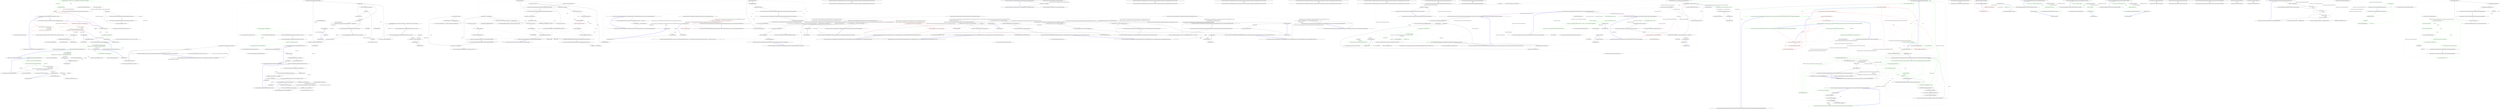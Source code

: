 digraph  {
m1_32 [label="Entry System.Collections.Generic.IEnumerable<TSource>.Contains<TSource>(TSource)", span="0-0", cluster="System.Collections.Generic.IEnumerable<TSource>.Contains<TSource>(TSource)", file="CompiledModuleLoaderPlugin.cs"];
m1_45 [label="Entry System.IO.Path.GetFullPath(string)", span="0-0", cluster="System.IO.Path.GetFullPath(string)", file="CompiledModuleLoaderPlugin.cs"];
m1_23 [label="Entry Ninject.Modules.ModuleLoader.GetFilesMatchingPattern(string)", span="84-84", cluster="Ninject.Modules.ModuleLoader.GetFilesMatchingPattern(string)", file="CompiledModuleLoaderPlugin.cs"];
m1_33 [label="return NormalizePaths(Path.GetDirectoryName(pattern))\r\n                    .SelectMany(path => Directory.GetFiles(path, Path.GetFileName(pattern)));", span="86-87", cluster="Ninject.Modules.ModuleLoader.GetFilesMatchingPattern(string)", color=green, community=0, file="CompiledModuleLoaderPlugin.cs"];
m1_34 [label="Exit Ninject.Modules.ModuleLoader.GetFilesMatchingPattern(string)", span="84-84", cluster="Ninject.Modules.ModuleLoader.GetFilesMatchingPattern(string)", file="CompiledModuleLoaderPlugin.cs"];
m1_41 [label="Entry System.IO.Directory.GetFiles(string, string)", span="0-0", cluster="System.IO.Directory.GetFiles(string, string)", file="CompiledModuleLoaderPlugin.cs"];
m1_16 [label="Entry System.Collections.Generic.IEnumerable<TSource>.GroupBy<TSource, TKey>(System.Func<TSource, TKey>)", span="0-0", cluster="System.Collections.Generic.IEnumerable<TSource>.GroupBy<TSource, TKey>(System.Func<TSource, TKey>)", file="CompiledModuleLoaderPlugin.cs"];
m1_40 [label="Entry System.IO.Path.GetFileName(string)", span="0-0", cluster="System.IO.Path.GetFileName(string)", file="CompiledModuleLoaderPlugin.cs"];
m1_11 [label="plugin != null", span="68-68", cluster="Ninject.Modules.ModuleLoader.LoadModules(System.Collections.Generic.IEnumerable<string>)", file="CompiledModuleLoaderPlugin.cs", color=green, community=0];
m1_0 [label="Entry Ninject.Modules.CompiledModuleLoaderPlugin.CompiledModuleLoaderPlugin(Ninject.IKernel)", span="52-52", cluster="Ninject.Modules.CompiledModuleLoaderPlugin.CompiledModuleLoaderPlugin(Ninject.IKernel)", file="CompiledModuleLoaderPlugin.cs"];
m1_2 [label="Kernel = kernel", span="55-55", cluster="Ninject.Modules.CompiledModuleLoaderPlugin.CompiledModuleLoaderPlugin(Ninject.IKernel)", file="CompiledModuleLoaderPlugin.cs"];
m1_1 [label="Ensure.ArgumentNotNull(kernel, ''kernel'')", span="54-54", cluster="Ninject.Modules.CompiledModuleLoaderPlugin.CompiledModuleLoaderPlugin(Ninject.IKernel)", file="CompiledModuleLoaderPlugin.cs"];
m1_3 [label="Exit Ninject.Modules.CompiledModuleLoaderPlugin.CompiledModuleLoaderPlugin(Ninject.IKernel)", span="52-52", cluster="Ninject.Modules.CompiledModuleLoaderPlugin.CompiledModuleLoaderPlugin(Ninject.IKernel)", file="CompiledModuleLoaderPlugin.cs"];
m1_35 [label="Entry System.IO.Path.GetDirectoryName(string)", span="0-0", cluster="System.IO.Path.GetDirectoryName(string)", file="CompiledModuleLoaderPlugin.cs"];
m1_36 [label="Entry Ninject.Modules.ModuleLoader.NormalizePaths(string)", span="90-90", cluster="Ninject.Modules.ModuleLoader.NormalizePaths(string)", file="CompiledModuleLoaderPlugin.cs"];
m1_42 [label="return Path.IsPathRooted(path)\r\n                        ? new[] { Path.GetFullPath(path) }\r\n                        : GetBaseDirectories().Select(baseDirectory => Path.Combine(baseDirectory, path));", span="92-94", cluster="Ninject.Modules.ModuleLoader.NormalizePaths(string)", color=green, community=0, file="CompiledModuleLoaderPlugin.cs"];
m1_43 [label="Exit Ninject.Modules.ModuleLoader.NormalizePaths(string)", span="90-90", cluster="Ninject.Modules.ModuleLoader.NormalizePaths(string)", file="CompiledModuleLoaderPlugin.cs"];
m1_27 [label="Entry System.IO.Path.GetExtension(string)", span="0-0", cluster="System.IO.Path.GetExtension(string)", file="CompiledModuleLoaderPlugin.cs"];
m1_12 [label="plugin.LoadModules(fileGroup)", span="72-72", cluster="Ninject.Modules.ModuleLoader.LoadModules(System.Collections.Generic.IEnumerable<string>)", file="CompiledModuleLoaderPlugin.cs", color=green, community=0];
m1_5 [label="Entry Ninject.Modules.ModuleLoader.LoadModules(System.Collections.Generic.IEnumerable<string>)", span="51-51", cluster="Ninject.Modules.ModuleLoader.LoadModules(System.Collections.Generic.IEnumerable<string>)", file="CompiledModuleLoaderPlugin.cs"];
m1_6 [label="var plugins = Kernel.Components.GetAll<IModuleLoaderPlugin>()", span="53-53", cluster="Ninject.Modules.ModuleLoader.LoadModules(System.Collections.Generic.IEnumerable<string>)", color=red, community=0, file="CompiledModuleLoaderPlugin.cs"];
m1_7 [label="var fileGroups = patterns\r\n#if !WINRT\r\n                .SelectMany(pattern => GetFilesMatchingPattern(pattern))\r\n                .GroupBy(filename => Path.GetExtension(filename).ToLowerInvariant())", span="55-58", cluster="Ninject.Modules.ModuleLoader.LoadModules(System.Collections.Generic.IEnumerable<string>)", color=red, community=0, file="CompiledModuleLoaderPlugin.cs"];
m1_8 [label=fileGroups, span="63-63", cluster="Ninject.Modules.ModuleLoader.LoadModules(System.Collections.Generic.IEnumerable<string>)", color=red, community=0, file="CompiledModuleLoaderPlugin.cs"];
m1_9 [label="string extension = fileGroup.Key", span="65-65", cluster="Ninject.Modules.ModuleLoader.LoadModules(System.Collections.Generic.IEnumerable<string>)", file="CompiledModuleLoaderPlugin.cs"];
m1_17 [label="Entry System.Type.GetConstructor(System.Type[])", span="0-0", cluster="System.Type.GetConstructor(System.Type[])", file="CompiledModuleLoaderPlugin.cs"];
m1_4 [label="Entry Ninject.Infrastructure.Ensure.ArgumentNotNull(object, string)", span="24-24", cluster="Ninject.Infrastructure.Ensure.ArgumentNotNull(object, string)", file="CompiledModuleLoaderPlugin.cs"];
m1_10 [label="IModuleLoaderPlugin plugin = plugins.Where(p => p.SupportedExtensions.Contains(extension)).FirstOrDefault()", span="66-66", cluster="Ninject.Modules.ModuleLoader.LoadModules(System.Collections.Generic.IEnumerable<string>)", file="CompiledModuleLoaderPlugin.cs", color=green, community=0];
m1_46 [label="Entry Ninject.Modules.ModuleLoader.GetBaseDirectories()", span="97-97", cluster="Ninject.Modules.ModuleLoader.GetBaseDirectories()", file="CompiledModuleLoaderPlugin.cs"];
m1_52 [label="var baseDirectory = AppDomain.CurrentDomain.BaseDirectory", span="99-99", cluster="Ninject.Modules.ModuleLoader.GetBaseDirectories()", color=green, community=0, file="CompiledModuleLoaderPlugin.cs"];
m1_53 [label="var searchPath = AppDomain.CurrentDomain.RelativeSearchPath", span="100-100", cluster="Ninject.Modules.ModuleLoader.GetBaseDirectories()", color=green, community=0, file="CompiledModuleLoaderPlugin.cs"];
m1_54 [label="return String.IsNullOrEmpty(searchPath) \r\n                ? new[] {baseDirectory} \r\n                : searchPath.Split(new[] {Path.PathSeparator}, StringSplitOptions.RemoveEmptyEntries)\r\n                    .Select(path => Path.Combine(baseDirectory, path));", span="102-105", cluster="Ninject.Modules.ModuleLoader.GetBaseDirectories()", file="CompiledModuleLoaderPlugin.cs"];
m1_55 [label="Exit Ninject.Modules.ModuleLoader.GetBaseDirectories()", span="97-97", cluster="Ninject.Modules.ModuleLoader.GetBaseDirectories()", file="CompiledModuleLoaderPlugin.cs"];
m1_15 [label="Exit Ninject.Modules.CompiledModuleLoaderPlugin.IsLoadableModule(System.Type)", span="71-71", cluster="Ninject.Modules.CompiledModuleLoaderPlugin.IsLoadableModule(System.Type)", file="CompiledModuleLoaderPlugin.cs"];
m1_14 [label="return typeof(INinjectModule).IsAssignableFrom(type)\r\n				&& !type.IsAbstract\r\n				&& !type.IsInterface\r\n				&& type.GetConstructor(Type.EmptyTypes) != null;", span="73-76", cluster="Ninject.Modules.CompiledModuleLoaderPlugin.IsLoadableModule(System.Type)", file="CompiledModuleLoaderPlugin.cs", color=red, community=1];
m1_13 [label="Entry Ninject.Modules.CompiledModuleLoaderPlugin.IsLoadableModule(System.Type)", span="71-71", cluster="Ninject.Modules.CompiledModuleLoaderPlugin.IsLoadableModule(System.Type)", file="CompiledModuleLoaderPlugin.cs"];
m1_56 [label="Entry string.IsNullOrEmpty(string)", span="0-0", cluster="string.IsNullOrEmpty(string)", file="CompiledModuleLoaderPlugin.cs"];
m1_57 [label="Entry string.Split(char[], System.StringSplitOptions)", span="0-0", cluster="string.Split(char[], System.StringSplitOptions)", file="CompiledModuleLoaderPlugin.cs"];
m1_24 [label="Entry lambda expression", span="58-58", cluster="lambda expression", file="CompiledModuleLoaderPlugin.cs"];
m1_29 [label="Entry lambda expression", span="66-66", cluster="lambda expression", file="CompiledModuleLoaderPlugin.cs"];
m1_30 [label="p.SupportedExtensions.Contains(extension)", span="66-66", cluster="lambda expression", color=green, community=0, file="CompiledModuleLoaderPlugin.cs"];
m1_31 [label="Exit lambda expression", span="66-66", cluster="lambda expression", file="CompiledModuleLoaderPlugin.cs"];
m1_37 [label="Entry lambda expression", span="87-87", cluster="lambda expression", file="CompiledModuleLoaderPlugin.cs"];
m1_38 [label="Directory.GetFiles(path, Path.GetFileName(pattern))", span="87-87", cluster="lambda expression", color=green, community=0, file="CompiledModuleLoaderPlugin.cs"];
m1_39 [label="Exit lambda expression", span="87-87", cluster="lambda expression", file="CompiledModuleLoaderPlugin.cs"];
m1_48 [label="Entry lambda expression", span="94-94", cluster="lambda expression", file="CompiledModuleLoaderPlugin.cs"];
m1_59 [label="Path.Combine(baseDirectory, path)", span="105-105", cluster="lambda expression", file="CompiledModuleLoaderPlugin.cs"];
m1_21 [label="GetFilesMatchingPattern(pattern)", span="57-57", cluster="lambda expression", file="CompiledModuleLoaderPlugin.cs"];
m1_49 [label="Path.Combine(baseDirectory, path)", span="94-94", cluster="lambda expression", file="CompiledModuleLoaderPlugin.cs"];
m1_50 [label="Exit lambda expression", span="94-94", cluster="lambda expression", file="CompiledModuleLoaderPlugin.cs"];
m1_58 [label="Entry lambda expression", span="105-105", cluster="lambda expression", file="CompiledModuleLoaderPlugin.cs"];
m1_60 [label="Exit lambda expression", span="105-105", cluster="lambda expression", file="CompiledModuleLoaderPlugin.cs"];
m1_20 [label="Entry lambda expression", span="57-57", cluster="lambda expression", file="CompiledModuleLoaderPlugin.cs"];
m1_22 [label="Exit lambda expression", span="57-57", cluster="lambda expression", file="CompiledModuleLoaderPlugin.cs"];
m1_25 [label="Path.GetExtension(filename).ToLowerInvariant()", span="58-58", cluster="lambda expression", file="CompiledModuleLoaderPlugin.cs"];
m1_26 [label="Exit lambda expression", span="58-58", cluster="lambda expression", file="CompiledModuleLoaderPlugin.cs"];
m1_28 [label="Entry string.ToLowerInvariant()", span="0-0", cluster="string.ToLowerInvariant()", file="CompiledModuleLoaderPlugin.cs"];
m1_18 [label="Ninject.Modules.CompiledModuleLoaderPlugin", span="", cluster="Unk.FirstOrDefault", file="CompiledModuleLoaderPlugin.cs"];
m1_44 [label="Entry System.IO.Path.IsPathRooted(string)", span="0-0", cluster="System.IO.Path.IsPathRooted(string)", file="CompiledModuleLoaderPlugin.cs"];
m1_47 [label="Entry Unk.Select", span="", cluster="Unk.Select", file="CompiledModuleLoaderPlugin.cs"];
m1_51 [label="Entry System.IO.Path.Combine(string, string)", span="0-0", cluster="System.IO.Path.Combine(string, string)", file="CompiledModuleLoaderPlugin.cs"];
m1_19 [label="Entry Ninject.Modules.IModuleLoaderPlugin.LoadModules(System.Collections.Generic.IEnumerable<string>)", span="37-37", cluster="Ninject.Modules.IModuleLoaderPlugin.LoadModules(System.Collections.Generic.IEnumerable<string>)", file="CompiledModuleLoaderPlugin.cs"];
m1_62 [label=extension, span="", file="CompiledModuleLoaderPlugin.cs"];
m1_63 [label=string, span="", file="CompiledModuleLoaderPlugin.cs"];
m1_61 [label="Ninject.Modules.ModuleLoader", span="", file="CompiledModuleLoaderPlugin.cs"];
m1_65 [label=baseDirectory, span="", file="CompiledModuleLoaderPlugin.cs"];
m1_64 [label=string, span="", file="CompiledModuleLoaderPlugin.cs"];
m2_8 [label="Entry System.Collections.Generic.ICollection<T>.Add(T)", span="0-0", cluster="System.Collections.Generic.ICollection<T>.Add(T)", file="ExtensionsForAssembly.cs"];
m2_66 [label="Entry System.Collections.Generic.List<T>.List()", span="0-0", cluster="System.Collections.Generic.List<T>.List()", file="ExtensionsForAssembly.cs"];
m2_30 [label="Entry object.GetType()", span="0-0", cluster="object.GetType()", file="ExtensionsForAssembly.cs"];
m2_36 [label="Entry Ninject.GlobalKernelRegistration.RemoveKernels(Ninject.GlobalKernelRegistration.Registration, System.Collections.Generic.IEnumerable<System.WeakReference>)", span="93-93", cluster="Ninject.GlobalKernelRegistration.RemoveKernels(Ninject.GlobalKernelRegistration.Registration, System.Collections.Generic.IEnumerable<System.WeakReference>)", file="ExtensionsForAssembly.cs"];
m2_37 [label="registration.KernelLock.AcquireWriterLock(Timeout.Infinite)", span="95-95", cluster="Ninject.GlobalKernelRegistration.RemoveKernels(Ninject.GlobalKernelRegistration.Registration, System.Collections.Generic.IEnumerable<System.WeakReference>)", file="ExtensionsForAssembly.cs"];
m2_38 [label="references.ToArray()", span="98-98", cluster="Ninject.GlobalKernelRegistration.RemoveKernels(Ninject.GlobalKernelRegistration.Registration, System.Collections.Generic.IEnumerable<System.WeakReference>)", file="ExtensionsForAssembly.cs"];
m2_39 [label="registration.Kernels.Remove(reference)", span="100-100", cluster="Ninject.GlobalKernelRegistration.RemoveKernels(Ninject.GlobalKernelRegistration.Registration, System.Collections.Generic.IEnumerable<System.WeakReference>)", file="ExtensionsForAssembly.cs"];
m2_40 [label="Exit Ninject.GlobalKernelRegistration.RemoveKernels(Ninject.GlobalKernelRegistration.Registration, System.Collections.Generic.IEnumerable<System.WeakReference>)", span="93-93", cluster="Ninject.GlobalKernelRegistration.RemoveKernels(Ninject.GlobalKernelRegistration.Registration, System.Collections.Generic.IEnumerable<System.WeakReference>)", file="ExtensionsForAssembly.cs"];
m2_0 [label="Entry Ninject.GlobalKernelRegistration.RegisterKernelForType(Ninject.IKernel, System.Type)", span="37-37", cluster="Ninject.GlobalKernelRegistration.RegisterKernelForType(Ninject.IKernel, System.Type)", file="ExtensionsForAssembly.cs"];
m2_1 [label="var registration = GetRegistrationForType(type)", span="39-39", cluster="Ninject.GlobalKernelRegistration.RegisterKernelForType(Ninject.IKernel, System.Type)", color=green, community=0, file="ExtensionsForAssembly.cs"];
m2_2 [label="registration.KernelLock.AcquireWriterLock(Timeout.Infinite)", span="40-40", cluster="Ninject.GlobalKernelRegistration.RegisterKernelForType(Ninject.IKernel, System.Type)", color=green, community=0, file="ExtensionsForAssembly.cs"];
m2_3 [label="registration.Kernels.Add(new WeakReference(kernel))", span="43-43", cluster="Ninject.GlobalKernelRegistration.RegisterKernelForType(Ninject.IKernel, System.Type)", color=green, community=0, file="ExtensionsForAssembly.cs"];
m2_4 [label="Exit Ninject.GlobalKernelRegistration.RegisterKernelForType(Ninject.IKernel, System.Type)", span="37-37", cluster="Ninject.GlobalKernelRegistration.RegisterKernelForType(Ninject.IKernel, System.Type)", file="ExtensionsForAssembly.cs"];
m2_50 [label="Entry Ninject.GlobalKernelRegistration.CreateNewRegistration(System.Type)", span="128-128", cluster="Ninject.GlobalKernelRegistration.CreateNewRegistration(System.Type)", file="ExtensionsForAssembly.cs"];
m2_53 [label="kernelRegistrations.TryGetValue(type, out registration)", span="134-134", cluster="Ninject.GlobalKernelRegistration.CreateNewRegistration(System.Type)", file="ExtensionsForAssembly.cs"];
m2_51 [label="var lockCookie = kernelRegistrationsLock.UpgradeToWriterLock(Timeout.Infinite)", span="130-130", cluster="Ninject.GlobalKernelRegistration.CreateNewRegistration(System.Type)", file="ExtensionsForAssembly.cs"];
m2_56 [label="kernelRegistrations.Add(type, registration)", span="140-140", cluster="Ninject.GlobalKernelRegistration.CreateNewRegistration(System.Type)", file="ExtensionsForAssembly.cs"];
m2_52 [label="Registration registration", span="133-133", cluster="Ninject.GlobalKernelRegistration.CreateNewRegistration(System.Type)", file="ExtensionsForAssembly.cs"];
m2_54 [label="return registration;", span="136-136", cluster="Ninject.GlobalKernelRegistration.CreateNewRegistration(System.Type)", file="ExtensionsForAssembly.cs"];
m2_55 [label="registration = new Registration()", span="139-139", cluster="Ninject.GlobalKernelRegistration.CreateNewRegistration(System.Type)", file="ExtensionsForAssembly.cs"];
m2_57 [label="return registration;", span="141-141", cluster="Ninject.GlobalKernelRegistration.CreateNewRegistration(System.Type)", file="ExtensionsForAssembly.cs"];
m2_58 [label="Exit Ninject.GlobalKernelRegistration.CreateNewRegistration(System.Type)", span="128-128", cluster="Ninject.GlobalKernelRegistration.CreateNewRegistration(System.Type)", file="ExtensionsForAssembly.cs"];
m2_31 [label="Entry System.Threading.ReaderWriterLock.AcquireReaderLock(int)", span="0-0", cluster="System.Threading.ReaderWriterLock.AcquireReaderLock(int)", file="ExtensionsForAssembly.cs"];
m2_9 [label="Entry Ninject.GlobalKernelRegistration.UnregisterKernelForType(Ninject.IKernel, System.Type)", span="51-51", cluster="Ninject.GlobalKernelRegistration.UnregisterKernelForType(Ninject.IKernel, System.Type)", file="ExtensionsForAssembly.cs"];
m2_10 [label="var registration = GetRegistrationForType(type)", span="53-53", cluster="Ninject.GlobalKernelRegistration.UnregisterKernelForType(Ninject.IKernel, System.Type)", file="ExtensionsForAssembly.cs"];
m2_11 [label="RemoveKernels(registration, registration.Kernels.Where(reference => reference.Target == kernel || !reference.IsAlive))", span="54-54", cluster="Ninject.GlobalKernelRegistration.UnregisterKernelForType(Ninject.IKernel, System.Type)", file="ExtensionsForAssembly.cs"];
m2_12 [label="Exit Ninject.GlobalKernelRegistration.UnregisterKernelForType(Ninject.IKernel, System.Type)", span="51-51", cluster="Ninject.GlobalKernelRegistration.UnregisterKernelForType(Ninject.IKernel, System.Type)", file="ExtensionsForAssembly.cs"];
m2_59 [label="Entry System.Threading.ReaderWriterLock.UpgradeToWriterLock(int)", span="0-0", cluster="System.Threading.ReaderWriterLock.UpgradeToWriterLock(int)", file="ExtensionsForAssembly.cs"];
m2_32 [label="Entry System.Action<T>.Invoke(T)", span="0-0", cluster="System.Action<T>.Invoke(T)", file="ExtensionsForAssembly.cs"];
m2_13 [label="Entry Unk.Where", span="", cluster="Unk.Where", file="ExtensionsForAssembly.cs"];
m2_60 [label="Entry Ninject.GlobalKernelRegistration.Registration.Registration()", span="151-151", cluster="Ninject.GlobalKernelRegistration.Registration.Registration()", file="ExtensionsForAssembly.cs"];
m2_62 [label="this.KernelLock = new ReaderWriterLock()", span="153-153", cluster="Ninject.GlobalKernelRegistration.Registration.Registration()", file="ExtensionsForAssembly.cs"];
m2_63 [label="this.Kernels = new List<WeakReference>()", span="154-154", cluster="Ninject.GlobalKernelRegistration.Registration.Registration()", file="ExtensionsForAssembly.cs"];
m2_64 [label="Exit Ninject.GlobalKernelRegistration.Registration.Registration()", span="151-151", cluster="Ninject.GlobalKernelRegistration.Registration.Registration()", file="ExtensionsForAssembly.cs"];
m2_14 [label="Entry Unk.RemoveKernels", span="", cluster="Unk.RemoveKernels", file="ExtensionsForAssembly.cs"];
m2_5 [label="Entry Ninject.GlobalKernelRegistration.GetRegistrationForType(System.Type)", span="109-109", cluster="Ninject.GlobalKernelRegistration.GetRegistrationForType(System.Type)", file="ExtensionsForAssembly.cs"];
m2_43 [label="kernelRegistrationsLock.AcquireReaderLock(Timeout.Infinite)", span="111-111", cluster="Ninject.GlobalKernelRegistration.GetRegistrationForType(System.Type)", file="ExtensionsForAssembly.cs"];
m2_45 [label="kernelRegistrations.TryGetValue(type, out registration)", span="115-115", cluster="Ninject.GlobalKernelRegistration.GetRegistrationForType(System.Type)", file="ExtensionsForAssembly.cs"];
m2_47 [label="return CreateNewRegistration(type);", span="120-120", cluster="Ninject.GlobalKernelRegistration.GetRegistrationForType(System.Type)", file="ExtensionsForAssembly.cs"];
m2_46 [label="return registration;", span="117-117", cluster="Ninject.GlobalKernelRegistration.GetRegistrationForType(System.Type)", file="ExtensionsForAssembly.cs"];
m2_44 [label="Registration registration", span="114-114", cluster="Ninject.GlobalKernelRegistration.GetRegistrationForType(System.Type)", file="ExtensionsForAssembly.cs"];
m2_48 [label="Exit Ninject.GlobalKernelRegistration.GetRegistrationForType(System.Type)", span="109-109", cluster="Ninject.GlobalKernelRegistration.GetRegistrationForType(System.Type)", file="ExtensionsForAssembly.cs"];
m2_33 [label="Entry lambda expression", span="89-89", cluster="lambda expression", file="ExtensionsForAssembly.cs"];
m2_16 [label="reference.Target == kernel || !reference.IsAlive", span="54-54", cluster="lambda expression", file="ExtensionsForAssembly.cs"];
m2_15 [label="Entry lambda expression", span="54-54", cluster="lambda expression", file="ExtensionsForAssembly.cs"];
m2_17 [label="Exit lambda expression", span="54-54", cluster="lambda expression", file="ExtensionsForAssembly.cs"];
m2_34 [label="!reference.IsAlive", span="89-89", cluster="lambda expression", file="ExtensionsForAssembly.cs"];
m2_35 [label="Exit lambda expression", span="89-89", cluster="lambda expression", file="ExtensionsForAssembly.cs"];
m2_49 [label="Entry System.Collections.Generic.IDictionary<TKey, TValue>.TryGetValue(TKey, out TValue)", span="0-0", cluster="System.Collections.Generic.IDictionary<TKey, TValue>.TryGetValue(TKey, out TValue)", file="ExtensionsForAssembly.cs"];
m2_42 [label="Entry System.Collections.Generic.ICollection<T>.Remove(T)", span="0-0", cluster="System.Collections.Generic.ICollection<T>.Remove(T)", file="ExtensionsForAssembly.cs"];
m2_7 [label="Entry System.WeakReference.WeakReference(object)", span="0-0", cluster="System.WeakReference.WeakReference(object)", file="ExtensionsForAssembly.cs"];
m2_65 [label="Entry System.Threading.ReaderWriterLock.ReaderWriterLock()", span="0-0", cluster="System.Threading.ReaderWriterLock.ReaderWriterLock()", file="ExtensionsForAssembly.cs"];
m2_18 [label="Entry Ninject.GlobalKernelRegistration.MapKernels(System.Action<Ninject.IKernel>)", span="61-61", cluster="Ninject.GlobalKernelRegistration.MapKernels(System.Action<Ninject.IKernel>)", file="ExtensionsForAssembly.cs"];
m2_20 [label="var registration = GetRegistrationForType(this.GetType())", span="64-64", cluster="Ninject.GlobalKernelRegistration.MapKernels(System.Action<Ninject.IKernel>)", file="ExtensionsForAssembly.cs"];
m2_19 [label="bool requiresCleanup = false", span="63-63", cluster="Ninject.GlobalKernelRegistration.MapKernels(System.Action<Ninject.IKernel>)", file="ExtensionsForAssembly.cs"];
m2_21 [label="registration.KernelLock.AcquireReaderLock(Timeout.Infinite)", span="65-65", cluster="Ninject.GlobalKernelRegistration.MapKernels(System.Action<Ninject.IKernel>)", file="ExtensionsForAssembly.cs"];
m2_22 [label="registration.Kernels", span="69-69", cluster="Ninject.GlobalKernelRegistration.MapKernels(System.Action<Ninject.IKernel>)", file="ExtensionsForAssembly.cs"];
m2_28 [label="RemoveKernels(registration, registration.Kernels.Where(reference => !reference.IsAlive))", span="89-89", cluster="Ninject.GlobalKernelRegistration.MapKernels(System.Action<Ninject.IKernel>)", file="ExtensionsForAssembly.cs"];
m2_27 [label=requiresCleanup, span="87-87", cluster="Ninject.GlobalKernelRegistration.MapKernels(System.Action<Ninject.IKernel>)", file="ExtensionsForAssembly.cs"];
m2_25 [label="action(kernel)", span="74-74", cluster="Ninject.GlobalKernelRegistration.MapKernels(System.Action<Ninject.IKernel>)", file="ExtensionsForAssembly.cs"];
m2_26 [label="requiresCleanup = true", span="78-78", cluster="Ninject.GlobalKernelRegistration.MapKernels(System.Action<Ninject.IKernel>)", file="ExtensionsForAssembly.cs"];
m2_23 [label="var kernel = weakReference.Target as IKernel", span="71-71", cluster="Ninject.GlobalKernelRegistration.MapKernels(System.Action<Ninject.IKernel>)", file="ExtensionsForAssembly.cs"];
m2_24 [label="kernel != null", span="72-72", cluster="Ninject.GlobalKernelRegistration.MapKernels(System.Action<Ninject.IKernel>)", file="ExtensionsForAssembly.cs"];
m2_29 [label="Exit Ninject.GlobalKernelRegistration.MapKernels(System.Action<Ninject.IKernel>)", span="61-61", cluster="Ninject.GlobalKernelRegistration.MapKernels(System.Action<Ninject.IKernel>)", file="ExtensionsForAssembly.cs"];
m2_61 [label="Entry System.Collections.Generic.IDictionary<TKey, TValue>.Add(TKey, TValue)", span="0-0", cluster="System.Collections.Generic.IDictionary<TKey, TValue>.Add(TKey, TValue)", file="ExtensionsForAssembly.cs"];
m2_41 [label="Entry System.Collections.Generic.IEnumerable<TSource>.ToArray<TSource>()", span="0-0", cluster="System.Collections.Generic.IEnumerable<TSource>.ToArray<TSource>()", file="ExtensionsForAssembly.cs"];
m2_6 [label="Entry System.Threading.ReaderWriterLock.AcquireWriterLock(int)", span="0-0", cluster="System.Threading.ReaderWriterLock.AcquireWriterLock(int)", file="ExtensionsForAssembly.cs"];
m2_68 [label="Ninject.GlobalKernelRegistration", span="", file="ExtensionsForAssembly.cs"];
m2_67 [label="Ninject.IKernel", span="", file="ExtensionsForAssembly.cs"];
m2_69 [label="Ninject.GlobalKernelRegistration.Registration", span="", file="ExtensionsForAssembly.cs"];
m4_9 [label="Entry Ninject.Syntax.IBindingToSyntax<T1>.ToSelf()", span="41-41", cluster="Ninject.Syntax.IBindingToSyntax<T1>.ToSelf()", file="IKernel.cs"];
m4_14 [label="Entry Ninject.Tests.Integration.DefaultParameterTests.SpecificValueShouldBeUsedWhenMapped()", span="23-23", cluster="Ninject.Tests.Integration.DefaultParameterTests.SpecificValueShouldBeUsedWhenMapped()", file="IKernel.cs"];
m4_15 [label="IKernel kernel = new StandardKernel()", span="25-25", cluster="Ninject.Tests.Integration.DefaultParameterTests.SpecificValueShouldBeUsedWhenMapped()", file="IKernel.cs"];
m4_16 [label="kernel.Bind<Shield>().ToSelf()", span="27-27", cluster="Ninject.Tests.Integration.DefaultParameterTests.SpecificValueShouldBeUsedWhenMapped()", file="IKernel.cs"];
m4_17 [label="kernel.Bind<ShieldColor>().ToConstant(ShieldColor.Blue)", span="28-28", cluster="Ninject.Tests.Integration.DefaultParameterTests.SpecificValueShouldBeUsedWhenMapped()", file="IKernel.cs"];
m4_18 [label="var shield = kernel.Get<Shield>()", span="30-30", cluster="Ninject.Tests.Integration.DefaultParameterTests.SpecificValueShouldBeUsedWhenMapped()", file="IKernel.cs"];
m4_19 [label="shield.Should().NotBeNull()", span="31-31", cluster="Ninject.Tests.Integration.DefaultParameterTests.SpecificValueShouldBeUsedWhenMapped()", file="IKernel.cs"];
m4_20 [label="shield.Color.Should().Be(ShieldColor.Blue)", span="32-32", cluster="Ninject.Tests.Integration.DefaultParameterTests.SpecificValueShouldBeUsedWhenMapped()", file="IKernel.cs"];
m4_21 [label="Exit Ninject.Tests.Integration.DefaultParameterTests.SpecificValueShouldBeUsedWhenMapped()", span="23-23", cluster="Ninject.Tests.Integration.DefaultParameterTests.SpecificValueShouldBeUsedWhenMapped()", file="IKernel.cs"];
m4_8 [label="Entry Ninject.Syntax.IBindingRoot.Bind<T>()", span="38-38", cluster="Ninject.Syntax.IBindingRoot.Bind<T>()", file="IKernel.cs"];
m4_22 [label="Entry Ninject.Syntax.IBindingToSyntax<T1>.ToConstant<TImplementation>(TImplementation)", span="107-107", cluster="Ninject.Syntax.IBindingToSyntax<T1>.ToConstant<TImplementation>(TImplementation)", file="IKernel.cs"];
m4_23 [label="Entry Ninject.Tests.Integration.DefaultParameterTests.SpecificValueShouldBeUsedWhenSupplied()", span="37-37", cluster="Ninject.Tests.Integration.DefaultParameterTests.SpecificValueShouldBeUsedWhenSupplied()", file="IKernel.cs"];
m4_24 [label="IKernel kernel = new StandardKernel()", span="39-39", cluster="Ninject.Tests.Integration.DefaultParameterTests.SpecificValueShouldBeUsedWhenSupplied()", file="IKernel.cs"];
m4_25 [label="kernel.Bind<Shield>().ToSelf().WithConstructorArgument(''color'', ShieldColor.Orange)", span="41-41", cluster="Ninject.Tests.Integration.DefaultParameterTests.SpecificValueShouldBeUsedWhenSupplied()", file="IKernel.cs"];
m4_26 [label="var shield = kernel.Get<Shield>()", span="43-43", cluster="Ninject.Tests.Integration.DefaultParameterTests.SpecificValueShouldBeUsedWhenSupplied()", file="IKernel.cs"];
m4_27 [label="shield.Should().NotBeNull()", span="44-44", cluster="Ninject.Tests.Integration.DefaultParameterTests.SpecificValueShouldBeUsedWhenSupplied()", file="IKernel.cs"];
m4_28 [label="shield.Color.Should().Be(ShieldColor.Orange)", span="45-45", cluster="Ninject.Tests.Integration.DefaultParameterTests.SpecificValueShouldBeUsedWhenSupplied()", file="IKernel.cs"];
m4_29 [label="Exit Ninject.Tests.Integration.DefaultParameterTests.SpecificValueShouldBeUsedWhenSupplied()", span="37-37", cluster="Ninject.Tests.Integration.DefaultParameterTests.SpecificValueShouldBeUsedWhenSupplied()", file="IKernel.cs"];
m4_31 [label="Entry Ninject.Tests.Integration.DefaultParameterTests.DefaultValuesShouldNotInflunceInjectionsToOtherTypes()", span="50-50", cluster="Ninject.Tests.Integration.DefaultParameterTests.DefaultValuesShouldNotInflunceInjectionsToOtherTypes()", file="IKernel.cs"];
m4_32 [label="IKernel kernel = new StandardKernel()", span="52-52", cluster="Ninject.Tests.Integration.DefaultParameterTests.DefaultValuesShouldNotInflunceInjectionsToOtherTypes()", file="IKernel.cs"];
m4_33 [label="kernel.Bind<Shield>().ToSelf()", span="54-54", cluster="Ninject.Tests.Integration.DefaultParameterTests.DefaultValuesShouldNotInflunceInjectionsToOtherTypes()", file="IKernel.cs"];
m4_34 [label="kernel.Bind<KiteShield>().ToSelf()", span="55-55", cluster="Ninject.Tests.Integration.DefaultParameterTests.DefaultValuesShouldNotInflunceInjectionsToOtherTypes()", file="IKernel.cs"];
m4_35 [label="var shield1 = kernel.Get<Shield>()", span="57-57", cluster="Ninject.Tests.Integration.DefaultParameterTests.DefaultValuesShouldNotInflunceInjectionsToOtherTypes()", file="IKernel.cs"];
m4_36 [label="var shield2 = kernel.Get<KiteShield>()", span="58-58", cluster="Ninject.Tests.Integration.DefaultParameterTests.DefaultValuesShouldNotInflunceInjectionsToOtherTypes()", file="IKernel.cs"];
m4_37 [label="shield1.Should().NotBeNull()", span="60-60", cluster="Ninject.Tests.Integration.DefaultParameterTests.DefaultValuesShouldNotInflunceInjectionsToOtherTypes()", file="IKernel.cs"];
m4_38 [label="shield1.Color.Should().Be(ShieldColor.Red)", span="61-61", cluster="Ninject.Tests.Integration.DefaultParameterTests.DefaultValuesShouldNotInflunceInjectionsToOtherTypes()", color=red, community=0, file="IKernel.cs"];
m4_39 [label="shield2.Should().NotBeNull()", span="63-63", cluster="Ninject.Tests.Integration.DefaultParameterTests.DefaultValuesShouldNotInflunceInjectionsToOtherTypes()", file="IKernel.cs"];
m4_40 [label="shield2.Color.Should().Be(ShieldColor.Orange)", span="64-64", cluster="Ninject.Tests.Integration.DefaultParameterTests.DefaultValuesShouldNotInflunceInjectionsToOtherTypes()", file="IKernel.cs"];
m4_41 [label="Exit Ninject.Tests.Integration.DefaultParameterTests.DefaultValuesShouldNotInflunceInjectionsToOtherTypes()", span="50-50", cluster="Ninject.Tests.Integration.DefaultParameterTests.DefaultValuesShouldNotInflunceInjectionsToOtherTypes()", file="IKernel.cs"];
m4_13 [label="Entry Unk.Be", span="", cluster="Unk.Be", file="IKernel.cs"];
m4_30 [label="Entry Ninject.Syntax.IBindingWithSyntax<T>.WithConstructorArgument(string, object)", span="43-43", cluster="Ninject.Syntax.IBindingWithSyntax<T>.WithConstructorArgument(string, object)", file="IKernel.cs"];
m4_7 [label="Entry Ninject.StandardKernel.StandardKernel(params Ninject.Modules.INinjectModule[])", span="45-45", cluster="Ninject.StandardKernel.StandardKernel(params Ninject.Modules.INinjectModule[])", file="IKernel.cs"];
m4_10 [label="Entry Ninject.Syntax.IResolutionRoot.Get<T>(params Ninject.Parameters.IParameter[])", span="34-34", cluster="Ninject.Syntax.IResolutionRoot.Get<T>(params Ninject.Parameters.IParameter[])", file="IKernel.cs"];
m4_12 [label="Entry Unk.NotBeNull", span="", cluster="Unk.NotBeNull", file="IKernel.cs"];
m4_0 [label="Entry Ninject.Tests.Integration.DefaultParameterTests.DefaultValueShouldBeUsedWhenNoneSupplied()", span="10-10", cluster="Ninject.Tests.Integration.DefaultParameterTests.DefaultValueShouldBeUsedWhenNoneSupplied()", file="IKernel.cs"];
m4_1 [label="IKernel kernel = new StandardKernel()", span="12-12", cluster="Ninject.Tests.Integration.DefaultParameterTests.DefaultValueShouldBeUsedWhenNoneSupplied()", file="IKernel.cs"];
m4_2 [label="kernel.Bind<Shield>().ToSelf()", span="14-14", cluster="Ninject.Tests.Integration.DefaultParameterTests.DefaultValueShouldBeUsedWhenNoneSupplied()", file="IKernel.cs"];
m4_3 [label="var shield = kernel.Get<Shield>()", span="16-16", cluster="Ninject.Tests.Integration.DefaultParameterTests.DefaultValueShouldBeUsedWhenNoneSupplied()", file="IKernel.cs"];
m4_4 [label="shield.Should().NotBeNull()", span="17-17", cluster="Ninject.Tests.Integration.DefaultParameterTests.DefaultValueShouldBeUsedWhenNoneSupplied()", file="IKernel.cs"];
m4_5 [label="shield.Color.Should().Be(ShieldColor.Red)", span="18-18", cluster="Ninject.Tests.Integration.DefaultParameterTests.DefaultValueShouldBeUsedWhenNoneSupplied()", file="IKernel.cs"];
m4_6 [label="Exit Ninject.Tests.Integration.DefaultParameterTests.DefaultValueShouldBeUsedWhenNoneSupplied()", span="10-10", cluster="Ninject.Tests.Integration.DefaultParameterTests.DefaultValueShouldBeUsedWhenNoneSupplied()", file="IKernel.cs"];
m4_11 [label="Entry Unk.Should", span="", cluster="Unk.Should", file="IKernel.cs"];
m5_11 [label="Entry Ninject.Tests.Integration.CircularDependenciesTests.WhenDependenciesHaveTwoWayCircularReferenceBetweenConstructors.DoesNotThrowExceptionIfHookIsCreated()", span="28-28", cluster="Ninject.Tests.Integration.CircularDependenciesTests.WhenDependenciesHaveTwoWayCircularReferenceBetweenConstructors.DoesNotThrowExceptionIfHookIsCreated()", file="IModuleLoader.cs"];
m5_12 [label="var request = new Request(typeof(TwoWayConstructorFoo), null, Enumerable.Empty<IParameter>(), null, false, false)", span="30-30", cluster="Ninject.Tests.Integration.CircularDependenciesTests.WhenDependenciesHaveTwoWayCircularReferenceBetweenConstructors.DoesNotThrowExceptionIfHookIsCreated()", file="IModuleLoader.cs"];
m5_13 [label="Assert.DoesNotThrow(() => kernel.Resolve(request))", span="31-31", cluster="Ninject.Tests.Integration.CircularDependenciesTests.WhenDependenciesHaveTwoWayCircularReferenceBetweenConstructors.DoesNotThrowExceptionIfHookIsCreated()", file="IModuleLoader.cs"];
m5_14 [label="Exit Ninject.Tests.Integration.CircularDependenciesTests.WhenDependenciesHaveTwoWayCircularReferenceBetweenConstructors.DoesNotThrowExceptionIfHookIsCreated()", span="28-28", cluster="Ninject.Tests.Integration.CircularDependenciesTests.WhenDependenciesHaveTwoWayCircularReferenceBetweenConstructors.DoesNotThrowExceptionIfHookIsCreated()", file="IModuleLoader.cs"];
m5_65 [label="Entry Ninject.Tests.Integration.CircularDependenciesTests.WhenDependenciesHaveThreeWayCircularReferenceBetweenProperties.WhenDependenciesHaveThreeWayCircularReferenceBetweenProperties()", span="91-91", cluster="Ninject.Tests.Integration.CircularDependenciesTests.WhenDependenciesHaveThreeWayCircularReferenceBetweenProperties.WhenDependenciesHaveThreeWayCircularReferenceBetweenProperties()", file="IModuleLoader.cs"];
m5_66 [label="kernel.Bind<ThreeWayPropertyFoo>().ToSelf().InSingletonScope()", span="93-93", cluster="Ninject.Tests.Integration.CircularDependenciesTests.WhenDependenciesHaveThreeWayCircularReferenceBetweenProperties.WhenDependenciesHaveThreeWayCircularReferenceBetweenProperties()", file="IModuleLoader.cs"];
m5_67 [label="kernel.Bind<ThreeWayPropertyBar>().ToSelf().InSingletonScope()", span="94-94", cluster="Ninject.Tests.Integration.CircularDependenciesTests.WhenDependenciesHaveThreeWayCircularReferenceBetweenProperties.WhenDependenciesHaveThreeWayCircularReferenceBetweenProperties()", file="IModuleLoader.cs"];
m5_68 [label="kernel.Bind<ThreeWayPropertyBaz>().ToSelf().InSingletonScope()", span="95-95", cluster="Ninject.Tests.Integration.CircularDependenciesTests.WhenDependenciesHaveThreeWayCircularReferenceBetweenProperties.WhenDependenciesHaveThreeWayCircularReferenceBetweenProperties()", file="IModuleLoader.cs"];
m5_69 [label="Exit Ninject.Tests.Integration.CircularDependenciesTests.WhenDependenciesHaveThreeWayCircularReferenceBetweenProperties.WhenDependenciesHaveThreeWayCircularReferenceBetweenProperties()", span="91-91", cluster="Ninject.Tests.Integration.CircularDependenciesTests.WhenDependenciesHaveThreeWayCircularReferenceBetweenProperties.WhenDependenciesHaveThreeWayCircularReferenceBetweenProperties()", file="IModuleLoader.cs"];
m5_17 [label="Entry Unk.DoesNotThrow", span="", cluster="Unk.DoesNotThrow", file="IModuleLoader.cs"];
m5_21 [label="Entry Ninject.KernelBase.Resolve(Ninject.Activation.IRequest)", span="317-317", cluster="Ninject.KernelBase.Resolve(Ninject.Activation.IRequest)", file="IModuleLoader.cs"];
m5_25 [label="Entry Unk.>", span="", cluster="Unk.>", file="IModuleLoader.cs"];
m5_30 [label="Entry Ninject.Tests.Integration.CircularDependenciesTests.WhenDependenciesHaveTwoWayCircularReferenceBetweenProperties.WhenDependenciesHaveTwoWayCircularReferenceBetweenProperties()", span="43-43", cluster="Ninject.Tests.Integration.CircularDependenciesTests.WhenDependenciesHaveTwoWayCircularReferenceBetweenProperties.WhenDependenciesHaveTwoWayCircularReferenceBetweenProperties()", file="IModuleLoader.cs"];
m5_31 [label="kernel.Bind<TwoWayPropertyFoo>().ToSelf().InSingletonScope()", span="45-45", cluster="Ninject.Tests.Integration.CircularDependenciesTests.WhenDependenciesHaveTwoWayCircularReferenceBetweenProperties.WhenDependenciesHaveTwoWayCircularReferenceBetweenProperties()", color=red, community=0, file="IModuleLoader.cs"];
m5_32 [label="kernel.Bind<TwoWayPropertyBar>().ToSelf().InSingletonScope()", span="46-46", cluster="Ninject.Tests.Integration.CircularDependenciesTests.WhenDependenciesHaveTwoWayCircularReferenceBetweenProperties.WhenDependenciesHaveTwoWayCircularReferenceBetweenProperties()", color=red, community=0, file="IModuleLoader.cs"];
m5_33 [label="Exit Ninject.Tests.Integration.CircularDependenciesTests.WhenDependenciesHaveTwoWayCircularReferenceBetweenProperties.WhenDependenciesHaveTwoWayCircularReferenceBetweenProperties()", span="43-43", cluster="Ninject.Tests.Integration.CircularDependenciesTests.WhenDependenciesHaveTwoWayCircularReferenceBetweenProperties.WhenDependenciesHaveTwoWayCircularReferenceBetweenProperties()", file="IModuleLoader.cs"];
m5_88 [label="Entry Ninject.Tests.Integration.CircularDependenciesTests.ThreeWayConstructorFoo.ThreeWayConstructorFoo(Ninject.Tests.Integration.CircularDependenciesTests.ThreeWayConstructorBar)", span="139-139", cluster="Ninject.Tests.Integration.CircularDependenciesTests.ThreeWayConstructorFoo.ThreeWayConstructorFoo(Ninject.Tests.Integration.CircularDependenciesTests.ThreeWayConstructorBar)", file="IModuleLoader.cs"];
m5_89 [label="Exit Ninject.Tests.Integration.CircularDependenciesTests.ThreeWayConstructorFoo.ThreeWayConstructorFoo(Ninject.Tests.Integration.CircularDependenciesTests.ThreeWayConstructorBar)", span="139-139", cluster="Ninject.Tests.Integration.CircularDependenciesTests.ThreeWayConstructorFoo.ThreeWayConstructorFoo(Ninject.Tests.Integration.CircularDependenciesTests.ThreeWayConstructorBar)", file="IModuleLoader.cs"];
m5_10 [label="Entry Ninject.Syntax.IBindingInSyntax<T>.InSingletonScope()", span="165-165", cluster="Ninject.Syntax.IBindingInSyntax<T>.InSingletonScope()", file="IModuleLoader.cs"];
m5_8 [label="Entry Ninject.Syntax.BindingRoot.Bind<T>()", span="27-27", cluster="Ninject.Syntax.BindingRoot.Bind<T>()", file="IModuleLoader.cs"];
m5_15 [label="Entry Ninject.Activation.Request.Request(System.Type, System.Func<Ninject.Planning.Bindings.IBindingMetadata, bool>, System.Collections.Generic.IEnumerable<Ninject.Parameters.IParameter>, System.Func<object>, bool, bool)", span="93-93", cluster="Ninject.Activation.Request.Request(System.Type, System.Func<Ninject.Planning.Bindings.IBindingMetadata, bool>, System.Collections.Generic.IEnumerable<Ninject.Parameters.IParameter>, System.Func<object>, bool, bool)", file="IModuleLoader.cs"];
m5_22 [label="Entry Ninject.Tests.Integration.CircularDependenciesTests.WhenDependenciesHaveTwoWayCircularReferenceBetweenConstructors.ThrowsActivationExceptionWhenHookIsResolved()", span="35-35", cluster="Ninject.Tests.Integration.CircularDependenciesTests.WhenDependenciesHaveTwoWayCircularReferenceBetweenConstructors.ThrowsActivationExceptionWhenHookIsResolved()", file="IModuleLoader.cs"];
m5_23 [label="Assert.Throws<ActivationException>(() => kernel.Get<TwoWayConstructorFoo>())", span="37-37", cluster="Ninject.Tests.Integration.CircularDependenciesTests.WhenDependenciesHaveTwoWayCircularReferenceBetweenConstructors.ThrowsActivationExceptionWhenHookIsResolved()", color=red, community=0, file="IModuleLoader.cs"];
m5_24 [label="Exit Ninject.Tests.Integration.CircularDependenciesTests.WhenDependenciesHaveTwoWayCircularReferenceBetweenConstructors.ThrowsActivationExceptionWhenHookIsResolved()", span="35-35", cluster="Ninject.Tests.Integration.CircularDependenciesTests.WhenDependenciesHaveTwoWayCircularReferenceBetweenConstructors.ThrowsActivationExceptionWhenHookIsResolved()", file="IModuleLoader.cs"];
m5_40 [label="Entry Ninject.Tests.Integration.CircularDependenciesTests.WhenDependenciesHaveTwoWayCircularReferenceBetweenProperties.ScopeIsRespected()", span="56-56", cluster="Ninject.Tests.Integration.CircularDependenciesTests.WhenDependenciesHaveTwoWayCircularReferenceBetweenProperties.ScopeIsRespected()", file="IModuleLoader.cs"];
m5_41 [label="var foo = kernel.Get<TwoWayPropertyFoo>()", span="58-58", cluster="Ninject.Tests.Integration.CircularDependenciesTests.WhenDependenciesHaveTwoWayCircularReferenceBetweenProperties.ScopeIsRespected()", file="IModuleLoader.cs"];
m5_42 [label="var bar = kernel.Get<TwoWayPropertyBar>()", span="59-59", cluster="Ninject.Tests.Integration.CircularDependenciesTests.WhenDependenciesHaveTwoWayCircularReferenceBetweenProperties.ScopeIsRespected()", file="IModuleLoader.cs"];
m5_43 [label="foo.Bar.ShouldBeSameAs(bar)", span="61-61", cluster="Ninject.Tests.Integration.CircularDependenciesTests.WhenDependenciesHaveTwoWayCircularReferenceBetweenProperties.ScopeIsRespected()", file="IModuleLoader.cs"];
m5_44 [label="bar.Foo.ShouldBeSameAs(foo)", span="62-62", cluster="Ninject.Tests.Integration.CircularDependenciesTests.WhenDependenciesHaveTwoWayCircularReferenceBetweenProperties.ScopeIsRespected()", file="IModuleLoader.cs"];
m5_45 [label="Exit Ninject.Tests.Integration.CircularDependenciesTests.WhenDependenciesHaveTwoWayCircularReferenceBetweenProperties.ScopeIsRespected()", span="56-56", cluster="Ninject.Tests.Integration.CircularDependenciesTests.WhenDependenciesHaveTwoWayCircularReferenceBetweenProperties.ScopeIsRespected()", file="IModuleLoader.cs"];
m5_4 [label="Entry Ninject.Tests.Integration.CircularDependenciesTests.WhenDependenciesHaveTwoWayCircularReferenceBetweenConstructors.WhenDependenciesHaveTwoWayCircularReferenceBetweenConstructors()", span="21-21", cluster="Ninject.Tests.Integration.CircularDependenciesTests.WhenDependenciesHaveTwoWayCircularReferenceBetweenConstructors.WhenDependenciesHaveTwoWayCircularReferenceBetweenConstructors()", file="IModuleLoader.cs"];
m5_5 [label="kernel.Bind<TwoWayConstructorFoo>().ToSelf().InSingletonScope()", span="23-23", cluster="Ninject.Tests.Integration.CircularDependenciesTests.WhenDependenciesHaveTwoWayCircularReferenceBetweenConstructors.WhenDependenciesHaveTwoWayCircularReferenceBetweenConstructors()", file="IModuleLoader.cs"];
m5_6 [label="kernel.Bind<TwoWayConstructorBar>().ToSelf().InSingletonScope()", span="24-24", cluster="Ninject.Tests.Integration.CircularDependenciesTests.WhenDependenciesHaveTwoWayCircularReferenceBetweenConstructors.WhenDependenciesHaveTwoWayCircularReferenceBetweenConstructors()", file="IModuleLoader.cs"];
m5_7 [label="Exit Ninject.Tests.Integration.CircularDependenciesTests.WhenDependenciesHaveTwoWayCircularReferenceBetweenConstructors.WhenDependenciesHaveTwoWayCircularReferenceBetweenConstructors()", span="21-21", cluster="Ninject.Tests.Integration.CircularDependenciesTests.WhenDependenciesHaveTwoWayCircularReferenceBetweenConstructors.WhenDependenciesHaveTwoWayCircularReferenceBetweenConstructors()", file="IModuleLoader.cs"];
m5_0 [label="Entry Ninject.Tests.Integration.CircularDependenciesTests.CircularDependenciesContext.CircularDependenciesContext()", span="13-13", cluster="Ninject.Tests.Integration.CircularDependenciesTests.CircularDependenciesContext.CircularDependenciesContext()", file="IModuleLoader.cs"];
m5_1 [label="kernel = new StandardKernel()", span="15-15", cluster="Ninject.Tests.Integration.CircularDependenciesTests.CircularDependenciesContext.CircularDependenciesContext()", file="IModuleLoader.cs"];
m5_2 [label="Exit Ninject.Tests.Integration.CircularDependenciesTests.CircularDependenciesContext.CircularDependenciesContext()", span="13-13", cluster="Ninject.Tests.Integration.CircularDependenciesTests.CircularDependenciesContext.CircularDependenciesContext()", file="IModuleLoader.cs"];
m5_59 [label="Entry Ninject.Tests.Integration.CircularDependenciesTests.WhenDependenciesHaveThreeWayCircularReferenceBetweenConstructors.ThrowsActivationExceptionWhenHookIsResolved()", span="83-83", cluster="Ninject.Tests.Integration.CircularDependenciesTests.WhenDependenciesHaveThreeWayCircularReferenceBetweenConstructors.ThrowsActivationExceptionWhenHookIsResolved()", file="IModuleLoader.cs"];
m5_60 [label="Assert.Throws<ActivationException>(() => kernel.Get<ThreeWayConstructorFoo>())", span="85-85", cluster="Ninject.Tests.Integration.CircularDependenciesTests.WhenDependenciesHaveThreeWayCircularReferenceBetweenConstructors.ThrowsActivationExceptionWhenHookIsResolved()", file="IModuleLoader.cs"];
m5_61 [label="Exit Ninject.Tests.Integration.CircularDependenciesTests.WhenDependenciesHaveThreeWayCircularReferenceBetweenConstructors.ThrowsActivationExceptionWhenHookIsResolved()", span="83-83", cluster="Ninject.Tests.Integration.CircularDependenciesTests.WhenDependenciesHaveThreeWayCircularReferenceBetweenConstructors.ThrowsActivationExceptionWhenHookIsResolved()", file="IModuleLoader.cs"];
m5_86 [label="Entry Ninject.Tests.Integration.CircularDependenciesTests.TwoWayConstructorBar.TwoWayConstructorBar(Ninject.Tests.Integration.CircularDependenciesTests.TwoWayConstructorFoo)", span="124-124", cluster="Ninject.Tests.Integration.CircularDependenciesTests.TwoWayConstructorBar.TwoWayConstructorBar(Ninject.Tests.Integration.CircularDependenciesTests.TwoWayConstructorFoo)", file="IModuleLoader.cs"];
m5_87 [label="Exit Ninject.Tests.Integration.CircularDependenciesTests.TwoWayConstructorBar.TwoWayConstructorBar(Ninject.Tests.Integration.CircularDependenciesTests.TwoWayConstructorFoo)", span="124-124", cluster="Ninject.Tests.Integration.CircularDependenciesTests.TwoWayConstructorBar.TwoWayConstructorBar(Ninject.Tests.Integration.CircularDependenciesTests.TwoWayConstructorFoo)", file="IModuleLoader.cs"];
m5_47 [label="Entry Ninject.Tests.Integration.CircularDependenciesTests.WhenDependenciesHaveThreeWayCircularReferenceBetweenConstructors.WhenDependenciesHaveThreeWayCircularReferenceBetweenConstructors()", span="68-68", cluster="Ninject.Tests.Integration.CircularDependenciesTests.WhenDependenciesHaveThreeWayCircularReferenceBetweenConstructors.WhenDependenciesHaveThreeWayCircularReferenceBetweenConstructors()", file="IModuleLoader.cs"];
m5_48 [label="kernel.Bind<ThreeWayConstructorFoo>().ToSelf().InSingletonScope()", span="70-70", cluster="Ninject.Tests.Integration.CircularDependenciesTests.WhenDependenciesHaveThreeWayCircularReferenceBetweenConstructors.WhenDependenciesHaveThreeWayCircularReferenceBetweenConstructors()", file="IModuleLoader.cs"];
m5_49 [label="kernel.Bind<ThreeWayConstructorBar>().ToSelf().InSingletonScope()", span="71-71", cluster="Ninject.Tests.Integration.CircularDependenciesTests.WhenDependenciesHaveThreeWayCircularReferenceBetweenConstructors.WhenDependenciesHaveThreeWayCircularReferenceBetweenConstructors()", file="IModuleLoader.cs"];
m5_50 [label="kernel.Bind<ThreeWayConstructorBaz>().ToSelf().InSingletonScope()", span="72-72", cluster="Ninject.Tests.Integration.CircularDependenciesTests.WhenDependenciesHaveThreeWayCircularReferenceBetweenConstructors.WhenDependenciesHaveThreeWayCircularReferenceBetweenConstructors()", file="IModuleLoader.cs"];
m5_51 [label="Exit Ninject.Tests.Integration.CircularDependenciesTests.WhenDependenciesHaveThreeWayCircularReferenceBetweenConstructors.WhenDependenciesHaveThreeWayCircularReferenceBetweenConstructors()", span="68-68", cluster="Ninject.Tests.Integration.CircularDependenciesTests.WhenDependenciesHaveThreeWayCircularReferenceBetweenConstructors.WhenDependenciesHaveThreeWayCircularReferenceBetweenConstructors()", file="IModuleLoader.cs"];
m5_3 [label="Entry Ninject.StandardKernel.StandardKernel(params Ninject.Modules.INinjectModule[])", span="36-36", cluster="Ninject.StandardKernel.StandardKernel(params Ninject.Modules.INinjectModule[])", file="IModuleLoader.cs"];
m5_29 [label="Entry Ninject.Syntax.IResolutionRoot.Get<T>(params Ninject.Parameters.IParameter[])", span="34-34", cluster="Ninject.Syntax.IResolutionRoot.Get<T>(params Ninject.Parameters.IParameter[])", file="IModuleLoader.cs"];
m5_46 [label="Entry Unk.ShouldBeSameAs", span="", cluster="Unk.ShouldBeSameAs", file="IModuleLoader.cs"];
m5_84 [label="Entry Ninject.Tests.Integration.CircularDependenciesTests.TwoWayConstructorFoo.TwoWayConstructorFoo(Ninject.Tests.Integration.CircularDependenciesTests.TwoWayConstructorBar)", span="119-119", cluster="Ninject.Tests.Integration.CircularDependenciesTests.TwoWayConstructorFoo.TwoWayConstructorFoo(Ninject.Tests.Integration.CircularDependenciesTests.TwoWayConstructorBar)", file="IModuleLoader.cs"];
m5_85 [label="Exit Ninject.Tests.Integration.CircularDependenciesTests.TwoWayConstructorFoo.TwoWayConstructorFoo(Ninject.Tests.Integration.CircularDependenciesTests.TwoWayConstructorBar)", span="119-119", cluster="Ninject.Tests.Integration.CircularDependenciesTests.TwoWayConstructorFoo.TwoWayConstructorFoo(Ninject.Tests.Integration.CircularDependenciesTests.TwoWayConstructorBar)", file="IModuleLoader.cs"];
m5_9 [label="Entry Ninject.Syntax.IBindingToSyntax<T>.ToSelf()", span="34-34", cluster="Ninject.Syntax.IBindingToSyntax<T>.ToSelf()", file="IModuleLoader.cs"];
m5_73 [label="Entry lambda expression", span="101-101", cluster="lambda expression", file="IModuleLoader.cs"];
m5_19 [label="kernel.Resolve(request)", span="31-31", cluster="lambda expression", file="IModuleLoader.cs"];
m5_18 [label="Entry lambda expression", span="31-31", cluster="lambda expression", file="IModuleLoader.cs"];
m5_20 [label="Exit lambda expression", span="31-31", cluster="lambda expression", file="IModuleLoader.cs"];
m5_26 [label="Entry lambda expression", span="37-37", cluster="lambda expression", file="IModuleLoader.cs"];
m5_27 [label="kernel.Get<TwoWayConstructorFoo>()", span="37-37", cluster="lambda expression", color=red, community=0, file="IModuleLoader.cs"];
m5_28 [label="Exit lambda expression", span="37-37", cluster="lambda expression", file="IModuleLoader.cs"];
m5_37 [label="Entry lambda expression", span="52-52", cluster="lambda expression", file="IModuleLoader.cs"];
m5_38 [label="kernel.Get<TwoWayPropertyFoo>()", span="52-52", cluster="lambda expression", file="IModuleLoader.cs"];
m5_39 [label="Exit lambda expression", span="52-52", cluster="lambda expression", file="IModuleLoader.cs"];
m5_57 [label="kernel.Resolve(request)", span="79-79", cluster="lambda expression", file="IModuleLoader.cs"];
m5_56 [label="Entry lambda expression", span="79-79", cluster="lambda expression", file="IModuleLoader.cs"];
m5_58 [label="Exit lambda expression", span="79-79", cluster="lambda expression", file="IModuleLoader.cs"];
m5_62 [label="Entry lambda expression", span="85-85", cluster="lambda expression", file="IModuleLoader.cs"];
m5_63 [label="kernel.Get<ThreeWayConstructorFoo>()", span="85-85", cluster="lambda expression", file="IModuleLoader.cs"];
m5_64 [label="Exit lambda expression", span="85-85", cluster="lambda expression", file="IModuleLoader.cs"];
m5_74 [label="kernel.Get<ThreeWayPropertyFoo>()", span="101-101", cluster="lambda expression", file="IModuleLoader.cs"];
m5_75 [label="Exit lambda expression", span="101-101", cluster="lambda expression", file="IModuleLoader.cs"];
m5_52 [label="Entry Ninject.Tests.Integration.CircularDependenciesTests.WhenDependenciesHaveThreeWayCircularReferenceBetweenConstructors.DoesNotThrowExceptionIfHookIsCreated()", span="76-76", cluster="Ninject.Tests.Integration.CircularDependenciesTests.WhenDependenciesHaveThreeWayCircularReferenceBetweenConstructors.DoesNotThrowExceptionIfHookIsCreated()", file="IModuleLoader.cs"];
m5_53 [label="var request = new Request(typeof(ThreeWayConstructorFoo), null, Enumerable.Empty<IParameter>(), null, false, false)", span="78-78", cluster="Ninject.Tests.Integration.CircularDependenciesTests.WhenDependenciesHaveThreeWayCircularReferenceBetweenConstructors.DoesNotThrowExceptionIfHookIsCreated()", file="IModuleLoader.cs"];
m5_54 [label="Assert.DoesNotThrow(() => kernel.Resolve(request))", span="79-79", cluster="Ninject.Tests.Integration.CircularDependenciesTests.WhenDependenciesHaveThreeWayCircularReferenceBetweenConstructors.DoesNotThrowExceptionIfHookIsCreated()", file="IModuleLoader.cs"];
m5_55 [label="Exit Ninject.Tests.Integration.CircularDependenciesTests.WhenDependenciesHaveThreeWayCircularReferenceBetweenConstructors.DoesNotThrowExceptionIfHookIsCreated()", span="76-76", cluster="Ninject.Tests.Integration.CircularDependenciesTests.WhenDependenciesHaveThreeWayCircularReferenceBetweenConstructors.DoesNotThrowExceptionIfHookIsCreated()", file="IModuleLoader.cs"];
m5_76 [label="Entry Ninject.Tests.Integration.CircularDependenciesTests.WhenDependenciesHaveThreeWayCircularReferenceBetweenProperties.ScopeIsRespected()", span="105-105", cluster="Ninject.Tests.Integration.CircularDependenciesTests.WhenDependenciesHaveThreeWayCircularReferenceBetweenProperties.ScopeIsRespected()", file="IModuleLoader.cs"];
m5_77 [label="var foo = kernel.Get<ThreeWayPropertyFoo>()", span="107-107", cluster="Ninject.Tests.Integration.CircularDependenciesTests.WhenDependenciesHaveThreeWayCircularReferenceBetweenProperties.ScopeIsRespected()", file="IModuleLoader.cs"];
m5_78 [label="var bar = kernel.Get<ThreeWayPropertyBar>()", span="108-108", cluster="Ninject.Tests.Integration.CircularDependenciesTests.WhenDependenciesHaveThreeWayCircularReferenceBetweenProperties.ScopeIsRespected()", file="IModuleLoader.cs"];
m5_80 [label="foo.Bar.ShouldBeSameAs(bar)", span="111-111", cluster="Ninject.Tests.Integration.CircularDependenciesTests.WhenDependenciesHaveThreeWayCircularReferenceBetweenProperties.ScopeIsRespected()", file="IModuleLoader.cs"];
m5_82 [label="baz.Foo.ShouldBeSameAs(foo)", span="113-113", cluster="Ninject.Tests.Integration.CircularDependenciesTests.WhenDependenciesHaveThreeWayCircularReferenceBetweenProperties.ScopeIsRespected()", file="IModuleLoader.cs"];
m5_79 [label="var baz = kernel.Get<ThreeWayPropertyBaz>()", span="109-109", cluster="Ninject.Tests.Integration.CircularDependenciesTests.WhenDependenciesHaveThreeWayCircularReferenceBetweenProperties.ScopeIsRespected()", file="IModuleLoader.cs"];
m5_81 [label="bar.Baz.ShouldBeSameAs(baz)", span="112-112", cluster="Ninject.Tests.Integration.CircularDependenciesTests.WhenDependenciesHaveThreeWayCircularReferenceBetweenProperties.ScopeIsRespected()", file="IModuleLoader.cs"];
m5_83 [label="Exit Ninject.Tests.Integration.CircularDependenciesTests.WhenDependenciesHaveThreeWayCircularReferenceBetweenProperties.ScopeIsRespected()", span="105-105", cluster="Ninject.Tests.Integration.CircularDependenciesTests.WhenDependenciesHaveThreeWayCircularReferenceBetweenProperties.ScopeIsRespected()", file="IModuleLoader.cs"];
m5_90 [label="Entry Ninject.Tests.Integration.CircularDependenciesTests.ThreeWayConstructorBar.ThreeWayConstructorBar(Ninject.Tests.Integration.CircularDependenciesTests.ThreeWayConstructorBaz)", span="144-144", cluster="Ninject.Tests.Integration.CircularDependenciesTests.ThreeWayConstructorBar.ThreeWayConstructorBar(Ninject.Tests.Integration.CircularDependenciesTests.ThreeWayConstructorBaz)", file="IModuleLoader.cs"];
m5_91 [label="Exit Ninject.Tests.Integration.CircularDependenciesTests.ThreeWayConstructorBar.ThreeWayConstructorBar(Ninject.Tests.Integration.CircularDependenciesTests.ThreeWayConstructorBaz)", span="144-144", cluster="Ninject.Tests.Integration.CircularDependenciesTests.ThreeWayConstructorBar.ThreeWayConstructorBar(Ninject.Tests.Integration.CircularDependenciesTests.ThreeWayConstructorBaz)", file="IModuleLoader.cs"];
m5_70 [label="Entry Ninject.Tests.Integration.CircularDependenciesTests.WhenDependenciesHaveThreeWayCircularReferenceBetweenProperties.DoesNotThrowException()", span="99-99", cluster="Ninject.Tests.Integration.CircularDependenciesTests.WhenDependenciesHaveThreeWayCircularReferenceBetweenProperties.DoesNotThrowException()", file="IModuleLoader.cs"];
m5_71 [label="Assert.DoesNotThrow(() => kernel.Get<ThreeWayPropertyFoo>())", span="101-101", cluster="Ninject.Tests.Integration.CircularDependenciesTests.WhenDependenciesHaveThreeWayCircularReferenceBetweenProperties.DoesNotThrowException()", file="IModuleLoader.cs"];
m5_72 [label="Exit Ninject.Tests.Integration.CircularDependenciesTests.WhenDependenciesHaveThreeWayCircularReferenceBetweenProperties.DoesNotThrowException()", span="99-99", cluster="Ninject.Tests.Integration.CircularDependenciesTests.WhenDependenciesHaveThreeWayCircularReferenceBetweenProperties.DoesNotThrowException()", file="IModuleLoader.cs"];
m5_92 [label="Entry Ninject.Tests.Integration.CircularDependenciesTests.ThreeWayConstructorBaz.ThreeWayConstructorBaz(Ninject.Tests.Integration.CircularDependenciesTests.TwoWayConstructorFoo)", span="149-149", cluster="Ninject.Tests.Integration.CircularDependenciesTests.ThreeWayConstructorBaz.ThreeWayConstructorBaz(Ninject.Tests.Integration.CircularDependenciesTests.TwoWayConstructorFoo)", file="IModuleLoader.cs"];
m5_93 [label="Exit Ninject.Tests.Integration.CircularDependenciesTests.ThreeWayConstructorBaz.ThreeWayConstructorBaz(Ninject.Tests.Integration.CircularDependenciesTests.TwoWayConstructorFoo)", span="149-149", cluster="Ninject.Tests.Integration.CircularDependenciesTests.ThreeWayConstructorBaz.ThreeWayConstructorBaz(Ninject.Tests.Integration.CircularDependenciesTests.TwoWayConstructorFoo)", file="IModuleLoader.cs"];
m5_34 [label="Entry Ninject.Tests.Integration.CircularDependenciesTests.WhenDependenciesHaveTwoWayCircularReferenceBetweenProperties.DoesNotThrowException()", span="50-50", cluster="Ninject.Tests.Integration.CircularDependenciesTests.WhenDependenciesHaveTwoWayCircularReferenceBetweenProperties.DoesNotThrowException()", file="IModuleLoader.cs"];
m5_35 [label="Assert.DoesNotThrow(() => kernel.Get<TwoWayPropertyFoo>())", span="52-52", cluster="Ninject.Tests.Integration.CircularDependenciesTests.WhenDependenciesHaveTwoWayCircularReferenceBetweenProperties.DoesNotThrowException()", file="IModuleLoader.cs"];
m5_36 [label="Exit Ninject.Tests.Integration.CircularDependenciesTests.WhenDependenciesHaveTwoWayCircularReferenceBetweenProperties.DoesNotThrowException()", span="50-50", cluster="Ninject.Tests.Integration.CircularDependenciesTests.WhenDependenciesHaveTwoWayCircularReferenceBetweenProperties.DoesNotThrowException()", file="IModuleLoader.cs"];
m5_16 [label="Entry System.Linq.Enumerable.Empty<TResult>()", span="0-0", cluster="System.Linq.Enumerable.Empty<TResult>()", file="IModuleLoader.cs"];
m5_94 [label="Ninject.Tests.Integration.CircularDependenciesTests.CircularDependenciesContext", span="", file="IModuleLoader.cs"];
m5_95 [label="Ninject.Tests.Integration.CircularDependenciesTests.WhenDependenciesHaveTwoWayCircularReferenceBetweenConstructors", span="", file="IModuleLoader.cs"];
m5_96 [label=request, span="", file="IModuleLoader.cs"];
m5_97 [label="Ninject.Tests.Integration.CircularDependenciesTests.WhenDependenciesHaveTwoWayCircularReferenceBetweenProperties", span="", file="IModuleLoader.cs"];
m5_98 [label="Ninject.Tests.Integration.CircularDependenciesTests.WhenDependenciesHaveThreeWayCircularReferenceBetweenConstructors", span="", file="IModuleLoader.cs"];
m5_99 [label=request, span="", file="IModuleLoader.cs"];
m5_100 [label="Ninject.Tests.Integration.CircularDependenciesTests.WhenDependenciesHaveThreeWayCircularReferenceBetweenProperties", span="", file="IModuleLoader.cs"];
m6_0 [label="Entry Ninject.Modules.IModuleLoaderPlugin.LoadModules(System.Collections.Generic.IEnumerable<string>)", span="38-38", cluster="Ninject.Modules.IModuleLoaderPlugin.LoadModules(System.Collections.Generic.IEnumerable<string>)", file="IModuleLoaderPlugin.cs"];
m6_1 [label="Exit Ninject.Modules.IModuleLoaderPlugin.LoadModules(System.Collections.Generic.IEnumerable<string>)", span="38-38", cluster="Ninject.Modules.IModuleLoaderPlugin.LoadModules(System.Collections.Generic.IEnumerable<string>)", file="IModuleLoaderPlugin.cs"];
m8_0 [label="Entry Ninject.ConstraintAttribute.Matches(Ninject.Planning.Bindings.IBindingMetadata)", span="27-27", cluster="Ninject.ConstraintAttribute.Matches(Ninject.Planning.Bindings.IBindingMetadata)", file="INinjectModule.cs"];
m8_1 [label="Exit Ninject.ConstraintAttribute.Matches(Ninject.Planning.Bindings.IBindingMetadata)", span="27-27", cluster="Ninject.ConstraintAttribute.Matches(Ninject.Planning.Bindings.IBindingMetadata)", file="INinjectModule.cs"];
m10_19 [label="Entry Unk.Any", span="", cluster="Unk.Any", file="KernelBase.cs"];
m10_48 [label="Entry Ninject.Infrastructure.Introspection.ExceptionFormatter.CouldNotResolveProperyForValueInjection(Ninject.Activation.IRequest, string)", span="171-171", cluster="Ninject.Infrastructure.Introspection.ExceptionFormatter.CouldNotResolveProperyForValueInjection(Ninject.Activation.IRequest, string)", file="KernelBase.cs"];
m10_44 [label="Entry object.GetType()", span="0-0", cluster="object.GetType()", file="KernelBase.cs"];
m10_47 [label="Entry Ninject.ActivationException.ActivationException(string)", span="35-35", cluster="Ninject.ActivationException.ActivationException(string)", file="KernelBase.cs"];
m10_21 [label="Entry Ninject.Injection.PropertyInjector.Invoke(object, object)", span="14-14", cluster="Ninject.Injection.PropertyInjector.Invoke(object, object)", file="KernelBase.cs"];
m10_0 [label="Entry Ninject.Activation.Strategies.PropertyInjectionStrategy.PropertyInjectionStrategy(Ninject.Injection.IInjectorFactory)", span="53-53", cluster="Ninject.Activation.Strategies.PropertyInjectionStrategy.PropertyInjectionStrategy(Ninject.Injection.IInjectorFactory)", file="KernelBase.cs"];
m10_1 [label="InjectorFactory = injectorFactory", span="55-55", cluster="Ninject.Activation.Strategies.PropertyInjectionStrategy.PropertyInjectionStrategy(Ninject.Injection.IInjectorFactory)", file="KernelBase.cs"];
m10_2 [label="Exit Ninject.Activation.Strategies.PropertyInjectionStrategy.PropertyInjectionStrategy(Ninject.Injection.IInjectorFactory)", span="53-53", cluster="Ninject.Activation.Strategies.PropertyInjectionStrategy.PropertyInjectionStrategy(Ninject.Injection.IInjectorFactory)", file="KernelBase.cs"];
m10_18 [label="Entry Ninject.Planning.IPlan.GetAll<TDirective>()", span="52-52", cluster="Ninject.Planning.IPlan.GetAll<TDirective>()", file="KernelBase.cs"];
m10_33 [label="Entry Ninject.Activation.Strategies.PropertyInjectionStrategy.AssignProperyOverrides(Ninject.Activation.IContext, Ninject.Activation.InstanceReference, System.Collections.Generic.IEnumerable<Ninject.Parameters.IParameter>)", span="91-91", cluster="Ninject.Activation.Strategies.PropertyInjectionStrategy.AssignProperyOverrides(Ninject.Activation.IContext, Ninject.Activation.InstanceReference, System.Collections.Generic.IEnumerable<Ninject.Parameters.IParameter>)", file="KernelBase.cs"];
m10_34 [label="var properties = reference.Instance.GetType().GetProperties( Flags )", span="93-93", cluster="Ninject.Activation.Strategies.PropertyInjectionStrategy.AssignProperyOverrides(Ninject.Activation.IContext, Ninject.Activation.InstanceReference, System.Collections.Generic.IEnumerable<Ninject.Parameters.IParameter>)", file="KernelBase.cs"];
m10_35 [label=propertyValues, span="94-94", cluster="Ninject.Activation.Strategies.PropertyInjectionStrategy.AssignProperyOverrides(Ninject.Activation.IContext, Ninject.Activation.InstanceReference, System.Collections.Generic.IEnumerable<Ninject.Parameters.IParameter>)", file="KernelBase.cs"];
m10_39 [label="throw new ActivationException(ExceptionFormatter.CouldNotResolveProperyForValueInjection(context.Request, propertyName));", span="102-102", cluster="Ninject.Activation.Strategies.PropertyInjectionStrategy.AssignProperyOverrides(Ninject.Activation.IContext, Ninject.Activation.InstanceReference, System.Collections.Generic.IEnumerable<Ninject.Parameters.IParameter>)", file="KernelBase.cs"];
m10_41 [label="object value = GetValue(context, target.Target)", span="105-105", cluster="Ninject.Activation.Strategies.PropertyInjectionStrategy.AssignProperyOverrides(Ninject.Activation.IContext, Ninject.Activation.InstanceReference, System.Collections.Generic.IEnumerable<Ninject.Parameters.IParameter>)", file="KernelBase.cs"];
m10_42 [label="target.Injector(reference.Instance, value)", span="106-106", cluster="Ninject.Activation.Strategies.PropertyInjectionStrategy.AssignProperyOverrides(Ninject.Activation.IContext, Ninject.Activation.InstanceReference, System.Collections.Generic.IEnumerable<Ninject.Parameters.IParameter>)", file="KernelBase.cs"];
m10_37 [label="var propertyInfo = properties\r\n					.Where(property => string.Equals(property.Name, propertyName, StringComparison.Ordinal))\r\n					.FirstOrDefault()", span="97-99", cluster="Ninject.Activation.Strategies.PropertyInjectionStrategy.AssignProperyOverrides(Ninject.Activation.IContext, Ninject.Activation.InstanceReference, System.Collections.Generic.IEnumerable<Ninject.Parameters.IParameter>)", file="KernelBase.cs", color=green, community=0];
m10_36 [label="string propertyName = propertyValue.Name", span="96-96", cluster="Ninject.Activation.Strategies.PropertyInjectionStrategy.AssignProperyOverrides(Ninject.Activation.IContext, Ninject.Activation.InstanceReference, System.Collections.Generic.IEnumerable<Ninject.Parameters.IParameter>)", file="KernelBase.cs", color=green, community=0];
m10_38 [label="propertyInfo == null", span="101-101", cluster="Ninject.Activation.Strategies.PropertyInjectionStrategy.AssignProperyOverrides(Ninject.Activation.IContext, Ninject.Activation.InstanceReference, System.Collections.Generic.IEnumerable<Ninject.Parameters.IParameter>)", file="KernelBase.cs", color=green, community=0];
m10_40 [label="var target = new PropertyInjectionDirective( propertyInfo, InjectorFactory.Create( propertyInfo ) )", span="104-104", cluster="Ninject.Activation.Strategies.PropertyInjectionStrategy.AssignProperyOverrides(Ninject.Activation.IContext, Ninject.Activation.InstanceReference, System.Collections.Generic.IEnumerable<Ninject.Parameters.IParameter>)", file="KernelBase.cs"];
m10_43 [label="Exit Ninject.Activation.Strategies.PropertyInjectionStrategy.AssignProperyOverrides(Ninject.Activation.IContext, Ninject.Activation.InstanceReference, System.Collections.Generic.IEnumerable<Ninject.Parameters.IParameter>)", span="91-91", cluster="Ninject.Activation.Strategies.PropertyInjectionStrategy.AssignProperyOverrides(Ninject.Activation.IContext, Ninject.Activation.InstanceReference, System.Collections.Generic.IEnumerable<Ninject.Parameters.IParameter>)", file="KernelBase.cs"];
m10_16 [label="Entry Unk.Where", span="", cluster="Unk.Where", file="KernelBase.cs"];
m10_15 [label="Entry Ninject.Infrastructure.Ensure.ArgumentNotNull(object, string)", span="17-17", cluster="Ninject.Infrastructure.Ensure.ArgumentNotNull(object, string)", file="KernelBase.cs"];
m10_3 [label="Entry Ninject.Activation.Strategies.PropertyInjectionStrategy.Activate(Ninject.Activation.IContext, Ninject.Activation.InstanceReference)", span="64-64", cluster="Ninject.Activation.Strategies.PropertyInjectionStrategy.Activate(Ninject.Activation.IContext, Ninject.Activation.InstanceReference)", file="KernelBase.cs"];
m10_4 [label="Ensure.ArgumentNotNull(context, ''context'')", span="66-66", cluster="Ninject.Activation.Strategies.PropertyInjectionStrategy.Activate(Ninject.Activation.IContext, Ninject.Activation.InstanceReference)", file="KernelBase.cs", color=green, community=0];
m10_5 [label="Ensure.ArgumentNotNull(reference, ''reference'')", span="67-67", cluster="Ninject.Activation.Strategies.PropertyInjectionStrategy.Activate(Ninject.Activation.IContext, Ninject.Activation.InstanceReference)", file="KernelBase.cs"];
m10_6 [label="var propertyValues = context.Parameters.Where(parameter => parameter is PropertyValue)", span="69-69", cluster="Ninject.Activation.Strategies.PropertyInjectionStrategy.Activate(Ninject.Activation.IContext, Ninject.Activation.InstanceReference)", file="KernelBase.cs"];
m10_8 [label="context.Plan.GetAll<PropertyInjectionDirective>()", span="72-72", cluster="Ninject.Activation.Strategies.PropertyInjectionStrategy.Activate(Ninject.Activation.IContext, Ninject.Activation.InstanceReference)", file="KernelBase.cs"];
m10_11 [label="object value = GetValue(context, directive.Target)", span="78-78", cluster="Ninject.Activation.Strategies.PropertyInjectionStrategy.Activate(Ninject.Activation.IContext, Ninject.Activation.InstanceReference)", file="KernelBase.cs"];
m10_12 [label="directive.Injector(reference.Instance, value)", span="79-79", cluster="Ninject.Activation.Strategies.PropertyInjectionStrategy.Activate(Ninject.Activation.IContext, Ninject.Activation.InstanceReference)", file="KernelBase.cs"];
m10_13 [label="AssignProperyOverrides( context, reference, propertyValues )", span="82-82", cluster="Ninject.Activation.Strategies.PropertyInjectionStrategy.Activate(Ninject.Activation.IContext, Ninject.Activation.InstanceReference)", color=red, community=0, file="KernelBase.cs"];
m10_7 [label="IEnumerable<string> parameterNames = propertyValues.Select(parameter => parameter.Name)", span="70-70", cluster="Ninject.Activation.Strategies.PropertyInjectionStrategy.Activate(Ninject.Activation.IContext, Ninject.Activation.InstanceReference)", file="KernelBase.cs"];
m10_10 [label="parameterNames.Any(name => string.Equals(name, propertyInjectionDirective))", span="75-75", cluster="Ninject.Activation.Strategies.PropertyInjectionStrategy.Activate(Ninject.Activation.IContext, Ninject.Activation.InstanceReference)", file="KernelBase.cs"];
m10_9 [label="PropertyInjectionDirective propertyInjectionDirective = directive", span="74-74", cluster="Ninject.Activation.Strategies.PropertyInjectionStrategy.Activate(Ninject.Activation.IContext, Ninject.Activation.InstanceReference)", file="KernelBase.cs", color=green, community=0];
m10_14 [label="Exit Ninject.Activation.Strategies.PropertyInjectionStrategy.Activate(Ninject.Activation.IContext, Ninject.Activation.InstanceReference)", span="64-64", cluster="Ninject.Activation.Strategies.PropertyInjectionStrategy.Activate(Ninject.Activation.IContext, Ninject.Activation.InstanceReference)", file="KernelBase.cs"];
m10_49 [label="Entry PropertyInjectionDirective.cstr", span="", cluster="PropertyInjectionDirective.cstr", file="KernelBase.cs"];
m10_45 [label="Entry System.Type.GetProperties(System.Reflection.BindingFlags)", span="0-0", cluster="System.Type.GetProperties(System.Reflection.BindingFlags)", file="KernelBase.cs"];
m10_60 [label="Entry System.Collections.IEnumerable.OfType<TResult>()", span="0-0", cluster="System.Collections.IEnumerable.OfType<TResult>()", file="KernelBase.cs"];
m10_64 [label="Entry lambda expression", span="121-121", cluster="lambda expression", file="KernelBase.cs"];
m10_23 [label="Entry lambda expression", span="69-69", cluster="lambda expression", file="KernelBase.cs"];
m10_26 [label="Entry lambda expression", span="70-70", cluster="lambda expression", file="KernelBase.cs"];
m10_30 [label="string.Equals(name, propertyInjectionDirective)", span="75-75", cluster="lambda expression", file="KernelBase.cs"];
m10_29 [label="Entry lambda expression", span="75-75", cluster="lambda expression", file="KernelBase.cs"];
m10_24 [label="parameter is PropertyValue", span="69-69", cluster="lambda expression", file="KernelBase.cs"];
m10_25 [label="Exit lambda expression", span="69-69", cluster="lambda expression", file="KernelBase.cs"];
m10_27 [label="parameter.Name", span="70-70", cluster="lambda expression", file="KernelBase.cs"];
m10_28 [label="Exit lambda expression", span="70-70", cluster="lambda expression", file="KernelBase.cs"];
m10_31 [label="Exit lambda expression", span="75-75", cluster="lambda expression", file="KernelBase.cs"];
m10_52 [label="string.Equals(property.Name, propertyName, StringComparison.Ordinal)", span="98-98", cluster="lambda expression", file="KernelBase.cs", color=green, community=0];
m10_51 [label="Entry lambda expression", span="98-98", cluster="lambda expression", file="KernelBase.cs"];
m10_53 [label="Exit lambda expression", span="98-98", cluster="lambda expression", file="KernelBase.cs"];
m10_65 [label="p.Name == target.Name", span="121-121", cluster="lambda expression", file="KernelBase.cs", color=green, community=0];
m10_66 [label="Exit lambda expression", span="121-121", cluster="lambda expression", file="KernelBase.cs"];
m10_54 [label="Entry string.Equals(string, string, System.StringComparison)", span="0-0", cluster="string.Equals(string, string, System.StringComparison)", file="KernelBase.cs"];
m10_46 [label="Entry Unk.FirstOrDefault", span="", cluster="Unk.FirstOrDefault", file="KernelBase.cs"];
m10_20 [label="Entry Ninject.Activation.Strategies.PropertyInjectionStrategy.GetValue(Ninject.Activation.IContext, Ninject.Planning.Targets.ITarget)", span="116-116", cluster="Ninject.Activation.Strategies.PropertyInjectionStrategy.GetValue(Ninject.Activation.IContext, Ninject.Planning.Targets.ITarget)", file="KernelBase.cs"];
m10_55 [label="Ensure.ArgumentNotNull(context, ''context'')", span="118-118", cluster="Ninject.Activation.Strategies.PropertyInjectionStrategy.GetValue(Ninject.Activation.IContext, Ninject.Planning.Targets.ITarget)", file="KernelBase.cs", color=green, community=0];
m10_56 [label="Ensure.ArgumentNotNull(target, ''target'')", span="119-119", cluster="Ninject.Activation.Strategies.PropertyInjectionStrategy.GetValue(Ninject.Activation.IContext, Ninject.Planning.Targets.ITarget)", file="KernelBase.cs", color=green, community=0];
m10_57 [label="var parameter = context.Parameters.OfType<PropertyValue>().Where(p => p.Name == target.Name).SingleOrDefault()", span="121-121", cluster="Ninject.Activation.Strategies.PropertyInjectionStrategy.GetValue(Ninject.Activation.IContext, Ninject.Planning.Targets.ITarget)", file="KernelBase.cs", color=green, community=0];
m10_58 [label="return parameter != null ? parameter.GetValue(context) : target.ResolveWithin(context);", span="122-122", cluster="Ninject.Activation.Strategies.PropertyInjectionStrategy.GetValue(Ninject.Activation.IContext, Ninject.Planning.Targets.ITarget)", file="KernelBase.cs", color=green, community=0];
m10_59 [label="Exit Ninject.Activation.Strategies.PropertyInjectionStrategy.GetValue(Ninject.Activation.IContext, Ninject.Planning.Targets.ITarget)", span="116-116", cluster="Ninject.Activation.Strategies.PropertyInjectionStrategy.GetValue(Ninject.Activation.IContext, Ninject.Planning.Targets.ITarget)", file="KernelBase.cs"];
m10_17 [label="Entry Unk.Select", span="", cluster="Unk.Select", file="KernelBase.cs"];
m10_63 [label="Entry Ninject.Planning.Targets.ITarget.ResolveWithin(Ninject.Activation.IContext)", span="54-54", cluster="Ninject.Planning.Targets.ITarget.ResolveWithin(Ninject.Activation.IContext)", file="KernelBase.cs"];
m10_62 [label="Entry Unk.GetValue", span="", cluster="Unk.GetValue", file="KernelBase.cs"];
m10_32 [label="Entry object.Equals(object, object)", span="0-0", cluster="object.Equals(object, object)", file="KernelBase.cs"];
m10_22 [label="Entry Unk.AssignProperyOverrides", span="", cluster="Unk.AssignProperyOverrides", file="KernelBase.cs"];
m10_50 [label="Entry Unk.Create", span="", cluster="Unk.Create", file="KernelBase.cs"];
m10_61 [label="Entry Unk.SingleOrDefault", span="", cluster="Unk.SingleOrDefault", file="KernelBase.cs"];
m10_67 [label="Ninject.Activation.Strategies.PropertyInjectionStrategy", span="", file="KernelBase.cs"];
m10_68 [label=propertyInjectionDirective, span="", file="KernelBase.cs"];
m10_69 [label=propertyName, span="", file="KernelBase.cs"];
m10_70 [label="Ninject.Planning.Targets.ITarget", span="", file="KernelBase.cs"];
m11_24 [label="Entry Ninject.Modules.ModuleLoader.GetFilesMatchingPattern(string)", span="81-81", cluster="Ninject.Modules.ModuleLoader.GetFilesMatchingPattern(string)", file="ModuleLoader.cs"];
m11_10 [label=fileGroups, span="71-71", cluster="Ninject.Modules.ModuleLoader.LoadModules(System.Collections.Generic.IEnumerable<string>)", file="ModuleLoader.cs", color=green, community=0];
m11_33 [label="Entry Ninject.Tests.Integration.WhenInjectOnPublicPropertyWithMoreRestrictiveSetterInHierarchy.NonPublicPropertiesWithMoreRestrictiveSetterInHierarchyExceptPrivateCanBeInjectedWhenEnabled()", span="54-54", cluster="Ninject.Tests.Integration.WhenInjectOnPublicPropertyWithMoreRestrictiveSetterInHierarchy.NonPublicPropertiesWithMoreRestrictiveSetterInHierarchyExceptPrivateCanBeInjectedWhenEnabled()", file="ModuleLoader.cs"];
m11_39 [label="warrior.SecretWeapon.ShouldNotBeNull()", span="62-62", cluster="Ninject.Tests.Integration.WhenInjectOnPublicPropertyWithMoreRestrictiveSetterInHierarchy.NonPublicPropertiesWithMoreRestrictiveSetterInHierarchyExceptPrivateCanBeInjectedWhenEnabled()", file="ModuleLoader.cs", color=red, community=0];
m11_42 [label="warrior.UltraSecretWeapon.ShouldBeInstanceOf(typeof(ShortSword))", span="65-65", cluster="Ninject.Tests.Integration.WhenInjectOnPublicPropertyWithMoreRestrictiveSetterInHierarchy.NonPublicPropertiesWithMoreRestrictiveSetterInHierarchyExceptPrivateCanBeInjectedWhenEnabled()", color=red, community=0, file="ModuleLoader.cs"];
m11_43 [label="Exit Ninject.Tests.Integration.WhenInjectOnPublicPropertyWithMoreRestrictiveSetterInHierarchy.NonPublicPropertiesWithMoreRestrictiveSetterInHierarchyExceptPrivateCanBeInjectedWhenEnabled()", span="54-54", cluster="Ninject.Tests.Integration.WhenInjectOnPublicPropertyWithMoreRestrictiveSetterInHierarchy.NonPublicPropertiesWithMoreRestrictiveSetterInHierarchyExceptPrivateCanBeInjectedWhenEnabled()", color=green, community=0, file="ModuleLoader.cs"];
m11_44 [label="Entry Ninject.Tests.Integration.WhenInjectOnPublicPropertyWithMoreRestrictiveSetterInHierarchy.NonPublicPropertiesWithMoreRestrictiveSetterInHierarchyCannotBeCreatedByDefault()", span="70-70", cluster="Ninject.Tests.Integration.WhenInjectOnPublicPropertyWithMoreRestrictiveSetterInHierarchy.NonPublicPropertiesWithMoreRestrictiveSetterInHierarchyCannotBeCreatedByDefault()", color=green, community=0, file="ModuleLoader.cs"];
m11_45 [label="var warrior = this.kernel.Get<UltraSpecialNinja>()", span="72-72", cluster="Ninject.Tests.Integration.WhenInjectOnPublicPropertyWithMoreRestrictiveSetterInHierarchy.NonPublicPropertiesWithMoreRestrictiveSetterInHierarchyCannotBeCreatedByDefault()", file="ModuleLoader.cs", color=red, community=0];
m11_49 [label="warrior.UltraSecretWeapon.ShouldBeNull()", span="77-77", cluster="Ninject.Tests.Integration.WhenInjectOnPublicPropertyWithMoreRestrictiveSetterInHierarchy.NonPublicPropertiesWithMoreRestrictiveSetterInHierarchyCannotBeCreatedByDefault()", file="ModuleLoader.cs", color=red, community=0];
m11_34 [label="this.kernel.Settings.InjectNonPublic = true", span="56-56", cluster="Ninject.Tests.Integration.WhenInjectOnPublicPropertyWithMoreRestrictiveSetterInHierarchy.NonPublicPropertiesWithMoreRestrictiveSetterInHierarchyExceptPrivateCanBeInjectedWhenEnabled()", color=green, community=0, file="ModuleLoader.cs"];
m11_35 [label="var warrior = this.kernel.Get<UltraSpecialNinja>()", span="57-57", cluster="Ninject.Tests.Integration.WhenInjectOnPublicPropertyWithMoreRestrictiveSetterInHierarchy.NonPublicPropertiesWithMoreRestrictiveSetterInHierarchyExceptPrivateCanBeInjectedWhenEnabled()", color=green, community=0, file="ModuleLoader.cs"];
m11_36 [label="warrior.ShouldNotBeNull()", span="59-59", cluster="Ninject.Tests.Integration.WhenInjectOnPublicPropertyWithMoreRestrictiveSetterInHierarchy.NonPublicPropertiesWithMoreRestrictiveSetterInHierarchyExceptPrivateCanBeInjectedWhenEnabled()", color=green, community=0, file="ModuleLoader.cs"];
m11_37 [label="warrior.Weapon.ShouldNotBeNull()", span="60-60", cluster="Ninject.Tests.Integration.WhenInjectOnPublicPropertyWithMoreRestrictiveSetterInHierarchy.NonPublicPropertiesWithMoreRestrictiveSetterInHierarchyExceptPrivateCanBeInjectedWhenEnabled()", file="ModuleLoader.cs"];
m11_41 [label="warrior.UltraSecretWeapon.ShouldNotBeNull()", span="64-64", cluster="Ninject.Tests.Integration.WhenInjectOnPublicPropertyWithMoreRestrictiveSetterInHierarchy.NonPublicPropertiesWithMoreRestrictiveSetterInHierarchyExceptPrivateCanBeInjectedWhenEnabled()", file="ModuleLoader.cs", color=red, community=0];
m11_38 [label="Entry System.IO.Path.GetDirectoryName(string)", span="0-0", cluster="System.IO.Path.GetDirectoryName(string)", file="ModuleLoader.cs"];
m11_40 [label="Entry System.IO.Path.GetFileName(string)", span="0-0", cluster="System.IO.Path.GetFileName(string)", file="ModuleLoader.cs"];
m11_28 [label="warrior.Weapon.ShouldBeNull()", span="44-44", cluster="Ninject.Tests.Integration.WhenInjectOnPublicPropertyWithMoreRestrictiveSetter.NonPublicPropertiesWithMoreRestrictiveSetterCannotBeCreatedByDefault()", file="ModuleLoader.cs"];
m11_7 [label="Entry System.Collections.Generic.IEnumerable<TSource>.ToList<TSource>()", span="0-0", cluster="System.Collections.Generic.IEnumerable<TSource>.ToList<TSource>()", file="ModuleLoader.cs"];
m11_0 [label="Entry Ninject.Modules.ModuleLoader.ModuleLoader(Ninject.IKernel, System.Collections.Generic.IEnumerable<Ninject.Modules.IModuleLoaderPlugin>)", span="52-52", cluster="Ninject.Modules.ModuleLoader.ModuleLoader(Ninject.IKernel, System.Collections.Generic.IEnumerable<Ninject.Modules.IModuleLoaderPlugin>)", file="ModuleLoader.cs"];
m11_1 [label="Ensure.ArgumentNotNull(kernel, ''kernel'')", span="54-54", cluster="Ninject.Modules.ModuleLoader.ModuleLoader(Ninject.IKernel, System.Collections.Generic.IEnumerable<Ninject.Modules.IModuleLoaderPlugin>)", file="ModuleLoader.cs"];
m11_2 [label="Ensure.ArgumentNotNull(plugins, ''plugins'')", span="55-55", cluster="Ninject.Modules.ModuleLoader.ModuleLoader(Ninject.IKernel, System.Collections.Generic.IEnumerable<Ninject.Modules.IModuleLoaderPlugin>)", file="ModuleLoader.cs"];
m11_3 [label="Kernel = kernel", span="57-57", cluster="Ninject.Modules.ModuleLoader.ModuleLoader(Ninject.IKernel, System.Collections.Generic.IEnumerable<Ninject.Modules.IModuleLoaderPlugin>)", file="ModuleLoader.cs"];
m11_4 [label="Plugins = plugins.ToList()", span="58-58", cluster="Ninject.Modules.ModuleLoader.ModuleLoader(Ninject.IKernel, System.Collections.Generic.IEnumerable<Ninject.Modules.IModuleLoaderPlugin>)", file="ModuleLoader.cs"];
m11_5 [label="Exit Ninject.Modules.ModuleLoader.ModuleLoader(Ninject.IKernel, System.Collections.Generic.IEnumerable<Ninject.Modules.IModuleLoaderPlugin>)", span="52-52", cluster="Ninject.Modules.ModuleLoader.ModuleLoader(Ninject.IKernel, System.Collections.Generic.IEnumerable<Ninject.Modules.IModuleLoaderPlugin>)", file="ModuleLoader.cs"];
m11_6 [label="Entry Ninject.Infrastructure.Ensure.ArgumentNotNull(object, string)", span="24-24", cluster="Ninject.Infrastructure.Ensure.ArgumentNotNull(object, string)", file="ModuleLoader.cs"];
m11_23 [label="Exit lambda expression", span="68-68", cluster="lambda expression", file="ModuleLoader.cs"];
m11_8 [label="Entry Ninject.Modules.ModuleLoader.LoadModules(System.Collections.Generic.IEnumerable<string>)", span="65-65", cluster="Ninject.Modules.ModuleLoader.LoadModules(System.Collections.Generic.IEnumerable<string>)", file="ModuleLoader.cs"];
m11_18 [label="warrior.SecretWeapon.ShouldBeInstanceOf(typeof(Sword))", span="32-32", cluster="Ninject.Tests.Integration.WhenInjectOnPublicPropertyWithMoreRestrictiveSetter.NonPublicPropertiesWithMoreRestrictiveSetterCanBeInjectedWhenEnabled()", file="ModuleLoader.cs"];
m11_47 [label="warrior.Weapon.ShouldBeNull()", span="75-75", cluster="Ninject.Tests.Integration.WhenInjectOnPublicPropertyWithMoreRestrictiveSetterInHierarchy.NonPublicPropertiesWithMoreRestrictiveSetterInHierarchyCannotBeCreatedByDefault()", file="ModuleLoader.cs", color=red, community=0];
m11_50 [label="Exit Ninject.Tests.Integration.WhenInjectOnPublicPropertyWithMoreRestrictiveSetterInHierarchy.NonPublicPropertiesWithMoreRestrictiveSetterInHierarchyCannotBeCreatedByDefault()", span="70-70", cluster="Ninject.Tests.Integration.WhenInjectOnPublicPropertyWithMoreRestrictiveSetterInHierarchy.NonPublicPropertiesWithMoreRestrictiveSetterInHierarchyCannotBeCreatedByDefault()", color=green, community=0, file="ModuleLoader.cs"];
m11_51 [label="Ninject.Tests.Integration.PublicPropertyWithMoreRestrictiveSetterContext", span="", cluster="Ninject.Modules.ModuleLoader.GetBaseDirectory()", color=green, community=0, file="ModuleLoader.cs"];
m11_52 [label="Ninject.Tests.Integration.WhenInjectOnPublicPropertyWithMoreRestrictiveSetter", span="", cluster="Ninject.Modules.ModuleLoader.GetBaseDirectory()", color=green, community=0, file="ModuleLoader.cs"];
m11_53 [label="Ninject.Tests.Integration.WhenInjectOnPublicPropertyWithMoreRestrictiveSetterInHierarchy", span="", cluster="Ninject.Modules.ModuleLoader.GetBaseDirectory()", file="ModuleLoader.cs"];
m11_16 [label="warrior.Weapon.ShouldBeInstanceOf(typeof(Shuriken))", span="30-30", cluster="Ninject.Tests.Integration.WhenInjectOnPublicPropertyWithMoreRestrictiveSetter.NonPublicPropertiesWithMoreRestrictiveSetterCanBeInjectedWhenEnabled()", file="ModuleLoader.cs"];
m11_9 [label="Entry Ninject.Syntax.IBindingToSyntax<T>.ToSelf()", span="34-34", cluster="Ninject.Syntax.IBindingToSyntax<T>.ToSelf()", color=green, community=1, file="ModuleLoader.cs"];
m11_14 [label="warrior.ShouldNotBeNull()", span="28-28", cluster="Ninject.Tests.Integration.WhenInjectOnPublicPropertyWithMoreRestrictiveSetter.NonPublicPropertiesWithMoreRestrictiveSetterCanBeInjectedWhenEnabled()", color=green, community=0, file="ModuleLoader.cs"];
m11_13 [label="var warrior = this.kernel.Get<SpecialNinja>()", span="26-26", cluster="Ninject.Tests.Integration.WhenInjectOnPublicPropertyWithMoreRestrictiveSetter.NonPublicPropertiesWithMoreRestrictiveSetterCanBeInjectedWhenEnabled()", color=green, community=0, file="ModuleLoader.cs"];
m11_11 [label="Entry Ninject.Tests.Integration.WhenInjectOnPublicPropertyWithMoreRestrictiveSetter.NonPublicPropertiesWithMoreRestrictiveSetterCanBeInjectedWhenEnabled()", span="23-23", cluster="Ninject.Tests.Integration.WhenInjectOnPublicPropertyWithMoreRestrictiveSetter.NonPublicPropertiesWithMoreRestrictiveSetterCanBeInjectedWhenEnabled()", color=green, community=0, file="ModuleLoader.cs"];
m11_12 [label="this.kernel.Settings.InjectNonPublic = true", span="25-25", cluster="Ninject.Tests.Integration.WhenInjectOnPublicPropertyWithMoreRestrictiveSetter.NonPublicPropertiesWithMoreRestrictiveSetterCanBeInjectedWhenEnabled()", color=green, community=0, file="ModuleLoader.cs"];
m11_15 [label="warrior.Weapon.ShouldNotBeNull()", span="29-29", cluster="Ninject.Tests.Integration.WhenInjectOnPublicPropertyWithMoreRestrictiveSetter.NonPublicPropertiesWithMoreRestrictiveSetterCanBeInjectedWhenEnabled()", file="ModuleLoader.cs"];
m11_54 [label="Entry string.IsNullOrEmpty(string)", span="0-0", cluster="string.IsNullOrEmpty(string)", file="ModuleLoader.cs"];
m11_22 [label="GetFilesMatchingPattern(pattern)", span="68-68", cluster="lambda expression", file="ModuleLoader.cs", color=green, community=0];
m11_30 [label="warrior.UltraSecretWeapon.ShouldBeNull()", span="46-46", cluster="Ninject.Tests.Integration.WhenInjectOnPublicPropertyWithMoreRestrictiveSetter.NonPublicPropertiesWithMoreRestrictiveSetterCannotBeCreatedByDefault()", file="ModuleLoader.cs"];
m11_21 [label="Exit Ninject.Tests.Integration.WhenInjectOnPublicPropertyWithMoreRestrictiveSetter.NonPublicPropertiesWithMoreRestrictiveSetterCanBeInjectedWhenEnabled()", span="23-23", cluster="Ninject.Tests.Integration.WhenInjectOnPublicPropertyWithMoreRestrictiveSetter.NonPublicPropertiesWithMoreRestrictiveSetterCanBeInjectedWhenEnabled()", file="ModuleLoader.cs"];
m11_25 [label="Entry Ninject.Tests.Integration.WhenInjectOnPublicPropertyWithMoreRestrictiveSetter.NonPublicPropertiesWithMoreRestrictiveSetterCannotBeCreatedByDefault()", span="39-39", cluster="Ninject.Tests.Integration.WhenInjectOnPublicPropertyWithMoreRestrictiveSetter.NonPublicPropertiesWithMoreRestrictiveSetterCannotBeCreatedByDefault()", file="ModuleLoader.cs"];
m11_31 [label="Exit Ninject.Tests.Integration.WhenInjectOnPublicPropertyWithMoreRestrictiveSetter.NonPublicPropertiesWithMoreRestrictiveSetterCannotBeCreatedByDefault()", span="39-39", cluster="Ninject.Tests.Integration.WhenInjectOnPublicPropertyWithMoreRestrictiveSetter.NonPublicPropertiesWithMoreRestrictiveSetterCannotBeCreatedByDefault()", color=green, community=0, file="ModuleLoader.cs"];
m11_32 [label="Entry Unk.ShouldBeNull", span="", cluster="Unk.ShouldBeNull", file="ModuleLoader.cs"];
m11_26 [label="var warrior = this.kernel.Get<SpecialNinja>()", span="41-41", cluster="Ninject.Tests.Integration.WhenInjectOnPublicPropertyWithMoreRestrictiveSetter.NonPublicPropertiesWithMoreRestrictiveSetterCannotBeCreatedByDefault()", color=green, community=0, file="ModuleLoader.cs"];
m11_27 [label="warrior.ShouldNotBeNull()", span="43-43", cluster="Ninject.Tests.Integration.WhenInjectOnPublicPropertyWithMoreRestrictiveSetter.NonPublicPropertiesWithMoreRestrictiveSetterCannotBeCreatedByDefault()", file="ModuleLoader.cs"];
m11_46 [label="Entry System.IO.Path.IsPathRooted(string)", span="0-0", cluster="System.IO.Path.IsPathRooted(string)", color=red, community=0, file="ModuleLoader.cs"];
m11_48 [label="Entry System.IO.Path.Combine(string, string)", span="0-0", cluster="System.IO.Path.Combine(string, string)", color=red, community=0, file="ModuleLoader.cs"];
m11_17 [label="warrior.SecretWeapon.ShouldNotBeNull()", span="31-31", cluster="Ninject.Tests.Integration.WhenInjectOnPublicPropertyWithMoreRestrictiveSetter.NonPublicPropertiesWithMoreRestrictiveSetterCanBeInjectedWhenEnabled()", file="ModuleLoader.cs"];
m11_19 [label="warrior.UltraSecretWeapon.ShouldNotBeNull()", span="33-33", cluster="Ninject.Tests.Integration.WhenInjectOnPublicPropertyWithMoreRestrictiveSetter.NonPublicPropertiesWithMoreRestrictiveSetterCanBeInjectedWhenEnabled()", file="ModuleLoader.cs"];
m11_29 [label="warrior.SecretWeapon.ShouldBeNull()", span="45-45", cluster="Ninject.Tests.Integration.WhenInjectOnPublicPropertyWithMoreRestrictiveSetter.NonPublicPropertiesWithMoreRestrictiveSetterCannotBeCreatedByDefault()", file="ModuleLoader.cs"];
m11_20 [label="Entry Ninject.Modules.IModuleLoaderPlugin.LoadModules(System.Collections.Generic.IEnumerable<string>)", span="39-39", cluster="Ninject.Modules.IModuleLoaderPlugin.LoadModules(System.Collections.Generic.IEnumerable<string>)", file="ModuleLoader.cs"];
m11_55 [label="Ninject.Modules.ModuleLoader", span="", file="ModuleLoader.cs"];
m11_56 [label=extension, span="", file="ModuleLoader.cs"];
m12_0 [label="Entry Ninject.Parameters.IParameter.GetValue(Ninject.Activation.IContext)", span="38-38", cluster="Ninject.Parameters.IParameter.GetValue(Ninject.Activation.IContext)", file="ModuleLoadExtensions.cs"];
m12_1 [label="Exit Ninject.Parameters.IParameter.GetValue(Ninject.Activation.IContext)", span="38-38", cluster="Ninject.Parameters.IParameter.GetValue(Ninject.Activation.IContext)", file="ModuleLoadExtensions.cs"];
m15_3 [label="Exit Ninject.NinjectSettings.NinjectSettings()", span="40-40", cluster="Ninject.NinjectSettings.NinjectSettings()", file="NinjectSettings.cs"];
m15_0 [label="Entry Ninject.NinjectSettings.NinjectSettings()", span="40-40", cluster="Ninject.NinjectSettings.NinjectSettings()", file="NinjectSettings.cs"];
m15_1 [label="InjectAttribute = typeof(InjectAttribute)", span="42-42", cluster="Ninject.NinjectSettings.NinjectSettings()", color=red, community=0, file="NinjectSettings.cs"];
m15_2 [label="CachePruningIntervalMs = 1000", span="43-43", cluster="Ninject.NinjectSettings.NinjectSettings()", file="NinjectSettings.cs", color=red, community=0];
m15_4 [label="Ninject.NinjectSettings", span="", cluster="Ninject.NinjectSettings.Set(string, object)", file="NinjectSettings.cs"];
m15_5 [label="_values[key] = value", span="95-95", cluster="Ninject.NinjectSettings.Set(string, object)", color=green, community=0, file="NinjectSettings.cs"];
m15_6 [label="Exit Ninject.NinjectSettings.Set(string, object)", span="93-93", cluster="Ninject.NinjectSettings.Set(string, object)", file="NinjectSettings.cs"];
m16_7 [label="Entry Ninject.Injection.ReflectionInjectorFactory.Create(System.Reflection.PropertyInfo)", span="44-44", cluster="Ninject.Injection.ReflectionInjectorFactory.Create(System.Reflection.PropertyInfo)", file="ReflectionInjectorFactory.cs"];
m16_8 [label="return (target, value) => property.SetValue(target, value, null);", span="46-46", cluster="Ninject.Injection.ReflectionInjectorFactory.Create(System.Reflection.PropertyInfo)", color=green, community=0, file="ReflectionInjectorFactory.cs"];
m16_9 [label="Exit Ninject.Injection.ReflectionInjectorFactory.Create(System.Reflection.PropertyInfo)", span="44-44", cluster="Ninject.Injection.ReflectionInjectorFactory.Create(System.Reflection.PropertyInfo)", file="ReflectionInjectorFactory.cs"];
m16_0 [label="Entry Ninject.Injection.ReflectionInjectorFactory.Create(System.Reflection.ConstructorInfo)", span="34-34", cluster="Ninject.Injection.ReflectionInjectorFactory.Create(System.Reflection.ConstructorInfo)", file="ReflectionInjectorFactory.cs"];
m16_1 [label="return args => constructor.Invoke(args);", span="36-36", cluster="Ninject.Injection.ReflectionInjectorFactory.Create(System.Reflection.ConstructorInfo)", color=green, community=0, file="ReflectionInjectorFactory.cs"];
m16_2 [label="Exit Ninject.Injection.ReflectionInjectorFactory.Create(System.Reflection.ConstructorInfo)", span="34-34", cluster="Ninject.Injection.ReflectionInjectorFactory.Create(System.Reflection.ConstructorInfo)", file="ReflectionInjectorFactory.cs"];
m16_20 [label="Entry System.Reflection.MethodBase.Invoke(object, object[])", span="0-0", cluster="System.Reflection.MethodBase.Invoke(object, object[])", file="ReflectionInjectorFactory.cs"];
m16_6 [label="Entry System.Reflection.ConstructorInfo.Invoke(object[])", span="0-0", cluster="System.Reflection.ConstructorInfo.Invoke(object[])", file="ReflectionInjectorFactory.cs"];
m16_14 [label="Entry Ninject.Injection.ReflectionInjectorFactory.Create(System.Reflection.MethodInfo)", span="54-54", cluster="Ninject.Injection.ReflectionInjectorFactory.Create(System.Reflection.MethodInfo)", file="ReflectionInjectorFactory.cs"];
m16_15 [label="return (target, args) => method.Invoke(target, args);", span="56-56", cluster="Ninject.Injection.ReflectionInjectorFactory.Create(System.Reflection.MethodInfo)", color=green, community=0, file="ReflectionInjectorFactory.cs"];
m16_16 [label="Exit Ninject.Injection.ReflectionInjectorFactory.Create(System.Reflection.MethodInfo)", span="54-54", cluster="Ninject.Injection.ReflectionInjectorFactory.Create(System.Reflection.MethodInfo)", file="ReflectionInjectorFactory.cs"];
m16_17 [label="Entry lambda expression", span="56-56", cluster="lambda expression", file="ReflectionInjectorFactory.cs"];
m16_4 [label="constructor.Invoke(args)", span="36-36", cluster="lambda expression", color=green, community=0, file="ReflectionInjectorFactory.cs"];
m16_3 [label="Entry lambda expression", span="36-36", cluster="lambda expression", file="ReflectionInjectorFactory.cs"];
m16_5 [label="Exit lambda expression", span="36-36", cluster="lambda expression", file="ReflectionInjectorFactory.cs"];
m16_11 [label="property.SetValue(target, value, null)", span="46-46", cluster="lambda expression", color=green, community=0, file="ReflectionInjectorFactory.cs"];
m16_10 [label="Entry lambda expression", span="46-46", cluster="lambda expression", file="ReflectionInjectorFactory.cs"];
m16_12 [label="Exit lambda expression", span="46-46", cluster="lambda expression", file="ReflectionInjectorFactory.cs"];
m16_18 [label="method.Invoke(target, args)", span="56-56", cluster="lambda expression", color=green, community=0, file="ReflectionInjectorFactory.cs"];
m16_19 [label="Exit lambda expression", span="56-56", cluster="lambda expression", file="ReflectionInjectorFactory.cs"];
m16_13 [label="Entry System.Reflection.PropertyInfo.SetValue(object, object, object[])", span="0-0", cluster="System.Reflection.PropertyInfo.SetValue(object, object, object[])", file="ReflectionInjectorFactory.cs"];
m16_21 [label="System.Reflection.ConstructorInfo", span="", file="ReflectionInjectorFactory.cs"];
m16_22 [label="System.Reflection.PropertyInfo", span="", file="ReflectionInjectorFactory.cs"];
m16_23 [label="System.Reflection.MethodInfo", span="", file="ReflectionInjectorFactory.cs"];
m17_6 [label="Entry Ninject.Activation.Caching.ICache.Clear(object)", span="50-50", cluster="Ninject.Activation.Caching.ICache.Clear(object)", file="RequestScopeTests.cs"];
m17_7 [label="Exit Ninject.Activation.Caching.ICache.Clear(object)", span="50-50", cluster="Ninject.Activation.Caching.ICache.Clear(object)", file="RequestScopeTests.cs"];
m17_2 [label="Entry Ninject.Activation.Caching.ICache.TryGet(Ninject.Activation.IContext)", span="38-38", cluster="Ninject.Activation.Caching.ICache.TryGet(Ninject.Activation.IContext)", file="RequestScopeTests.cs"];
m17_3 [label="Exit Ninject.Activation.Caching.ICache.TryGet(Ninject.Activation.IContext)", span="38-38", cluster="Ninject.Activation.Caching.ICache.TryGet(Ninject.Activation.IContext)", file="RequestScopeTests.cs"];
m17_0 [label="Entry Ninject.Activation.Caching.ICache.Remember(Ninject.Activation.IContext, Ninject.Activation.InstanceReference)", span="31-31", cluster="Ninject.Activation.Caching.ICache.Remember(Ninject.Activation.IContext, Ninject.Activation.InstanceReference)", file="RequestScopeTests.cs"];
m17_1 [label="Exit Ninject.Activation.Caching.ICache.Remember(Ninject.Activation.IContext, Ninject.Activation.InstanceReference)", span="31-31", cluster="Ninject.Activation.Caching.ICache.Remember(Ninject.Activation.IContext, Ninject.Activation.InstanceReference)", file="RequestScopeTests.cs"];
m17_4 [label="Entry Ninject.Activation.Caching.ICache.Prune()", span="43-43", cluster="Ninject.Activation.Caching.ICache.Prune()", file="RequestScopeTests.cs"];
m17_5 [label="Exit Ninject.Activation.Caching.ICache.Prune()", span="43-43", cluster="Ninject.Activation.Caching.ICache.Prune()", file="RequestScopeTests.cs"];
m17_8 [label="Entry Ninject.Activation.Caching.ICache.Clear()", span="55-55", cluster="Ninject.Activation.Caching.ICache.Clear()", file="RequestScopeTests.cs"];
m17_9 [label="Exit Ninject.Activation.Caching.ICache.Clear()", span="55-55", cluster="Ninject.Activation.Caching.ICache.Clear()", file="RequestScopeTests.cs"];
m20_0 [label="Entry Ninject.Tests.Unit.PropertyInjectionSelectorContext.PropertyInjectionSelectorContext()", span="10-10", cluster="Ninject.Tests.Unit.PropertyInjectionSelectorContext.PropertyInjectionSelectorContext()", file="StandardScopeCallbacks.cs"];
m20_1 [label="_kernel = new StandardKernel()", span="12-12", cluster="Ninject.Tests.Unit.PropertyInjectionSelectorContext.PropertyInjectionSelectorContext()", file="StandardScopeCallbacks.cs"];
m20_2 [label="_kernel.Bind<IWarrior>()\r\n					.To<Ninja>()", span="13-14", cluster="Ninject.Tests.Unit.PropertyInjectionSelectorContext.PropertyInjectionSelectorContext()", file="StandardScopeCallbacks.cs"];
m20_3 [label="_kernel.Bind<IWeapon>()\r\n					.To<Sword>()", span="15-16", cluster="Ninject.Tests.Unit.PropertyInjectionSelectorContext.PropertyInjectionSelectorContext()", file="StandardScopeCallbacks.cs"];
m20_4 [label="_kernel.Bind<IWeapon>()\r\n					.To<Shuriken>()\r\n					.WhenTargetHas<InjectAttribute>()", span="17-19", cluster="Ninject.Tests.Unit.PropertyInjectionSelectorContext.PropertyInjectionSelectorContext()", file="StandardScopeCallbacks.cs"];
m20_5 [label="Exit Ninject.Tests.Unit.PropertyInjectionSelectorContext.PropertyInjectionSelectorContext()", span="10-10", cluster="Ninject.Tests.Unit.PropertyInjectionSelectorContext.PropertyInjectionSelectorContext()", file="StandardScopeCallbacks.cs"];
m20_29 [label="Entry Unk.NotNull", span="", cluster="Unk.NotNull", file="StandardScopeCallbacks.cs"];
m20_7 [label="Entry Ninject.Syntax.IBindingRoot.Bind<T>()", span="26-26", cluster="Ninject.Syntax.IBindingRoot.Bind<T>()", file="StandardScopeCallbacks.cs"];
m20_30 [label="Entry Unk.>", span="", cluster="Unk.>", file="StandardScopeCallbacks.cs"];
m20_17 [label="Entry Ninject.Infrastructure.Disposal.DisposableObject.Dispose(bool)", span="37-37", cluster="Ninject.Infrastructure.Disposal.DisposableObject.Dispose(bool)", file="StandardScopeCallbacks.cs"];
m20_10 [label="Entry Ninject.Tests.Unit.PropertyInjectionSelectorContext.Dispose(bool)", span="22-22", cluster="Ninject.Tests.Unit.PropertyInjectionSelectorContext.Dispose(bool)", file="StandardScopeCallbacks.cs"];
m20_14 [label="base.Dispose(disposing)", span="29-29", cluster="Ninject.Tests.Unit.PropertyInjectionSelectorContext.Dispose(bool)", color=green, community=0, file="StandardScopeCallbacks.cs"];
m20_11 [label="disposing && !IsDisposed", span="24-24", cluster="Ninject.Tests.Unit.PropertyInjectionSelectorContext.Dispose(bool)", file="StandardScopeCallbacks.cs"];
m20_13 [label="_kernel = null", span="27-27", cluster="Ninject.Tests.Unit.PropertyInjectionSelectorContext.Dispose(bool)", color=green, community=0, file="StandardScopeCallbacks.cs"];
m20_12 [label="_kernel.Dispose()", span="26-26", cluster="Ninject.Tests.Unit.PropertyInjectionSelectorContext.Dispose(bool)", color=green, community=0, file="StandardScopeCallbacks.cs"];
m20_15 [label="Exit Ninject.Tests.Unit.PropertyInjectionSelectorContext.Dispose(bool)", span="22-22", cluster="Ninject.Tests.Unit.PropertyInjectionSelectorContext.Dispose(bool)", file="StandardScopeCallbacks.cs"];
m20_37 [label="Entry Unk.Null", span="", cluster="Unk.Null", file="StandardScopeCallbacks.cs"];
m20_6 [label="Entry Ninject.StandardKernel.StandardKernel(params Ninject.Modules.INinjectModule[])", span="36-36", cluster="Ninject.StandardKernel.StandardKernel(params Ninject.Modules.INinjectModule[])", file="StandardScopeCallbacks.cs"];
m20_9 [label="Entry Ninject.Syntax.IBindingWhenSyntax<T>.WhenTargetHas<TAttribute>()", span="124-124", cluster="Ninject.Syntax.IBindingWhenSyntax<T>.WhenTargetHas<TAttribute>()", file="StandardScopeCallbacks.cs"];
m20_28 [label="Entry Ninject.Syntax.IResolutionRoot.Get<T>(params Ninject.Parameters.IParameter[])", span="34-34", cluster="Ninject.Syntax.IResolutionRoot.Get<T>(params Ninject.Parameters.IParameter[])", file="StandardScopeCallbacks.cs"];
m20_31 [label="Entry Ninject.Tests.Unit.PropertyInjectionSelectorTests.NonPublicPropertiesCannotBeCreatedByDefault()", span="52-52", cluster="Ninject.Tests.Unit.PropertyInjectionSelectorTests.NonPublicPropertiesCannotBeCreatedByDefault()", file="StandardScopeCallbacks.cs"];
m20_32 [label="var instance = _kernel.Get<Ninja>()", span="54-54", cluster="Ninject.Tests.Unit.PropertyInjectionSelectorTests.NonPublicPropertiesCannotBeCreatedByDefault()", file="StandardScopeCallbacks.cs"];
m20_33 [label="Assert.NotNull(instance.Weapon)", span="56-56", cluster="Ninject.Tests.Unit.PropertyInjectionSelectorTests.NonPublicPropertiesCannotBeCreatedByDefault()", file="StandardScopeCallbacks.cs"];
m20_34 [label="Assert.Null(instance.SecondaryWeapon)", span="57-57", cluster="Ninject.Tests.Unit.PropertyInjectionSelectorTests.NonPublicPropertiesCannotBeCreatedByDefault()", file="StandardScopeCallbacks.cs"];
m20_35 [label="Assert.Null(instance.SecretWeaponAccessor)", span="58-58", cluster="Ninject.Tests.Unit.PropertyInjectionSelectorTests.NonPublicPropertiesCannotBeCreatedByDefault()", file="StandardScopeCallbacks.cs"];
m20_36 [label="Exit Ninject.Tests.Unit.PropertyInjectionSelectorTests.NonPublicPropertiesCannotBeCreatedByDefault()", span="52-52", cluster="Ninject.Tests.Unit.PropertyInjectionSelectorTests.NonPublicPropertiesCannotBeCreatedByDefault()", file="StandardScopeCallbacks.cs"];
m20_16 [label="Entry System.IDisposable.Dispose()", span="0-0", cluster="System.IDisposable.Dispose()", file="StandardScopeCallbacks.cs"];
m20_8 [label="Entry Ninject.Syntax.IBindingToSyntax<T>.To<TImplementation>()", span="40-40", cluster="Ninject.Syntax.IBindingToSyntax<T>.To<TImplementation>()", file="StandardScopeCallbacks.cs"];
m20_18 [label="Entry Ninject.Tests.Unit.PropertyInjectionSelectorTests.NonPublicPropertiesCanBeInjectedWhenEnabled()", span="36-36", cluster="Ninject.Tests.Unit.PropertyInjectionSelectorTests.NonPublicPropertiesCanBeInjectedWhenEnabled()", file="StandardScopeCallbacks.cs"];
m20_19 [label="_kernel.Settings.InjectNonPublic = true", span="38-38", cluster="Ninject.Tests.Unit.PropertyInjectionSelectorTests.NonPublicPropertiesCanBeInjectedWhenEnabled()", color=green, community=0, file="StandardScopeCallbacks.cs"];
m20_20 [label="var instance = _kernel.Get<Ninja>()", span="39-39", cluster="Ninject.Tests.Unit.PropertyInjectionSelectorTests.NonPublicPropertiesCanBeInjectedWhenEnabled()", file="StandardScopeCallbacks.cs"];
m20_21 [label="Assert.NotNull(instance.Weapon)", span="41-41", cluster="Ninject.Tests.Unit.PropertyInjectionSelectorTests.NonPublicPropertiesCanBeInjectedWhenEnabled()", color=green, community=0, file="StandardScopeCallbacks.cs"];
m20_22 [label="Assert.IsType<Sword>(instance.Weapon)", span="42-42", cluster="Ninject.Tests.Unit.PropertyInjectionSelectorTests.NonPublicPropertiesCanBeInjectedWhenEnabled()", color=green, community=0, file="StandardScopeCallbacks.cs"];
m20_23 [label="Assert.NotNull(instance.SecondaryWeapon)", span="44-44", cluster="Ninject.Tests.Unit.PropertyInjectionSelectorTests.NonPublicPropertiesCanBeInjectedWhenEnabled()", file="StandardScopeCallbacks.cs"];
m20_24 [label="Assert.IsType<Shuriken>(instance.SecondaryWeapon)", span="45-45", cluster="Ninject.Tests.Unit.PropertyInjectionSelectorTests.NonPublicPropertiesCanBeInjectedWhenEnabled()", color=green, community=0, file="StandardScopeCallbacks.cs"];
m20_25 [label="Assert.NotNull(instance.SecretWeaponAccessor)", span="47-47", cluster="Ninject.Tests.Unit.PropertyInjectionSelectorTests.NonPublicPropertiesCanBeInjectedWhenEnabled()", color=green, community=0, file="StandardScopeCallbacks.cs"];
m20_26 [label="Assert.IsType<Shuriken>(instance.SecretWeaponAccessor)", span="48-48", cluster="Ninject.Tests.Unit.PropertyInjectionSelectorTests.NonPublicPropertiesCanBeInjectedWhenEnabled()", color=green, community=0, file="StandardScopeCallbacks.cs"];
m20_27 [label="Exit Ninject.Tests.Unit.PropertyInjectionSelectorTests.NonPublicPropertiesCanBeInjectedWhenEnabled()", span="36-36", cluster="Ninject.Tests.Unit.PropertyInjectionSelectorTests.NonPublicPropertiesCanBeInjectedWhenEnabled()", file="StandardScopeCallbacks.cs"];
m20_38 [label="Ninject.Tests.Unit.PropertyInjectionSelectorContext", span="", file="StandardScopeCallbacks.cs"];
m20_39 [label="Ninject.Tests.Unit.PropertyInjectionSelectorTests", span="", file="StandardScopeCallbacks.cs"];
m1_23 -> m1_33  [key=0, style=solid, color=green];
m1_23 -> m1_38  [key=1, style=dashed, color=green, label=string];
m1_23 -> m1_7  [key=3, color=darkorchid, style=bold, label="Parameter variable string pattern"];
m1_33 -> m1_34  [key=0, style=solid, color=green];
m1_33 -> m1_35  [key=2, style=dotted, color=green];
m1_33 -> m1_36  [key=2, style=dotted, color=green];
m1_33 -> m1_15  [key=2, style=dotted, color=green];
m1_33 -> m1_37  [key=1, style=dashed, color=green, label="lambda expression"];
m1_34 -> m1_23  [key=0, style=bold, color=blue];
m1_11 -> m1_12  [key=0, style=solid, color=green];
m1_11 -> m1_8  [key=0, style=solid, color=green];
m1_0 -> m1_2  [key=1, style=dashed, color=darkseagreen4, label="Ninject.IKernel"];
m1_0 -> m1_1  [key=0, style=solid];
m1_2 -> m1_3  [key=0, style=solid];
m1_1 -> m1_2  [key=0, style=solid];
m1_1 -> m1_4  [key=2, style=dotted];
m1_3 -> m1_0  [key=0, style=bold, color=blue];
m1_36 -> m1_42  [key=0, style=solid, color=green];
m1_36 -> m1_49  [key=1, style=dashed, color=darkseagreen4, label=string];
m1_42 -> m1_43  [key=0, style=solid, color=green];
m1_42 -> m1_44  [key=2, style=dotted, color=green];
m1_42 -> m1_45  [key=2, style=dotted, color=green];
m1_42 -> m1_46  [key=2, style=dotted, color=green];
m1_42 -> m1_47  [key=2, style=dotted, color=green];
m1_42 -> m1_48  [key=1, style=dashed, color=green, label="lambda expression"];
m1_43 -> m1_36  [key=0, style=bold, color=blue];
m1_12 -> m1_8  [key=0, style=solid, color=green];
m1_12 -> m1_19  [key=2, style=dotted, color=green];
m1_5 -> m1_6  [key=0, style=solid, color=red];
m1_5 -> m1_7  [key=1, style=dashed, color=darkseagreen4, label="System.Collections.Generic.IEnumerable<string>"];
m1_6 -> m1_7  [key=0, style=solid, color=red];
m1_6 -> m1_9  [key=0, style=solid, color=red];
m1_6 -> m1_10  [key=2, style=dotted, color=red];
m1_6 -> m1_14  [key=2, style=dotted];
m1_7 -> m1_8  [key=0, style=solid, color=red];
m1_7 -> m1_11  [key=2, style=dotted, color=red];
m1_7 -> m1_15  [key=2, style=dotted];
m1_7 -> m1_16  [key=2, style=dotted];
m1_7 -> m1_20  [key=1, style=dashed, color=darkseagreen4, label="lambda expression"];
m1_7 -> m1_24  [key=1, style=dashed, color=darkseagreen4, label="lambda expression"];
m1_8 -> m1_6  [key=0, style=solid, color=red];
m1_8 -> m1_12  [key=2, style=dotted, color=red];
m1_8 -> m1_9  [key=0, style=solid];
m1_8 -> m1_13  [key=0, style=solid];
m1_9 -> m1_5  [key=0, style=bold, color=blue];
m1_9 -> m1_10  [key=0, style=solid, color=green];
m1_9 -> m1_30  [key=1, style=dashed, color=green, label=extension];
m1_10 -> m1_11  [key=0, style=solid, color=green];
m1_10 -> m1_17  [key=2, style=dotted, color=green];
m1_10 -> m1_18  [key=2, style=dotted, color=green];
m1_10 -> m1_29  [key=1, style=dashed, color=green, label="lambda expression"];
m1_10 -> m1_12  [key=1, style=dashed, color=green, label=plugin];
m1_46 -> m1_52  [key=0, style=solid, color=green];
m1_52 -> m1_53  [key=0, style=solid, color=green];
m1_52 -> m1_54  [key=1, style=dashed, color=green, label=baseDirectory];
m1_52 -> m1_59  [key=1, style=dashed, color=green, label=baseDirectory];
m1_53 -> m1_54  [key=0, style=solid, color=green];
m1_54 -> m1_47  [key=2, style=dotted];
m1_54 -> m1_55  [key=0, style=solid];
m1_54 -> m1_56  [key=2, style=dotted];
m1_54 -> m1_57  [key=2, style=dotted];
m1_54 -> m1_58  [key=1, style=dashed, color=darkseagreen4, label="lambda expression"];
m1_55 -> m1_46  [key=0, style=bold, color=blue];
m1_15 -> m1_13  [key=0, style=bold, color=blue];
m1_14 -> m1_15  [key=0, style=solid, color=red];
m1_14 -> m1_16  [key=2, style=dotted, color=red];
m1_14 -> m1_17  [key=2, style=dotted, color=red];
m1_13 -> m1_5  [key=0, style=bold, color=blue];
m1_13 -> m1_14  [key=0, style=solid, color=red];
m1_24 -> m1_25  [key=0, style=solid];
m1_29 -> m1_30  [key=0, style=solid, color=green];
m1_30 -> m1_31  [key=0, style=solid, color=green];
m1_30 -> m1_32  [key=2, style=dotted, color=green];
m1_31 -> m1_29  [key=0, style=bold, color=blue];
m1_37 -> m1_38  [key=0, style=solid, color=green];
m1_38 -> m1_39  [key=0, style=solid, color=green];
m1_38 -> m1_40  [key=2, style=dotted, color=green];
m1_38 -> m1_41  [key=2, style=dotted, color=green];
m1_39 -> m1_37  [key=0, style=bold, color=blue];
m1_48 -> m1_49  [key=0, style=solid];
m1_59 -> m1_60  [key=0, style=solid];
m1_59 -> m1_51  [key=2, style=dotted];
m1_21 -> m1_23  [key=2, style=dotted];
m1_21 -> m1_22  [key=0, style=solid];
m1_49 -> m1_50  [key=0, style=solid];
m1_49 -> m1_51  [key=2, style=dotted];
m1_50 -> m1_48  [key=0, style=bold, color=blue];
m1_58 -> m1_59  [key=0, style=solid];
m1_60 -> m1_58  [key=0, style=bold, color=blue];
m1_20 -> m1_21  [key=0, style=solid];
m1_22 -> m1_20  [key=0, style=bold, color=blue];
m1_25 -> m1_26  [key=0, style=solid];
m1_25 -> m1_27  [key=2, style=dotted];
m1_25 -> m1_28  [key=2, style=dotted];
m1_26 -> m1_24  [key=0, style=bold, color=blue];
m1_18 -> m1_2  [key=1, style=dashed, color=darkseagreen4, label="Ninject.Modules.CompiledModuleLoaderPlugin"];
m1_18 -> m1_8  [key=1, style=dashed, color=red, label="Ninject.Modules.CompiledModuleLoaderPlugin"];
m1_62 -> m1_30  [key=1, style=dashed, color=green, label=extension];
m1_63 -> m1_38  [key=1, style=dashed, color=green, label=string];
m1_61 -> m1_6  [key=1, style=dashed, color=darkseagreen4, label="Ninject.Modules.ModuleLoader"];
m1_61 -> m1_2  [key=1, style=dashed, color=darkseagreen4, label="Ninject.Modules.ModuleLoader"];
m1_65 -> m1_59  [key=1, style=dashed, color=darkseagreen4, label=baseDirectory];
m1_64 -> m1_49  [key=1, style=dashed, color=darkseagreen4, label=string];
m2_36 -> m2_37  [key=0, style=solid];
m2_36 -> m2_38  [key=1, style=dashed, color=darkseagreen4, label="System.Collections.Generic.IEnumerable<System.WeakReference>"];
m2_36 -> m2_39  [key=1, style=dashed, color=darkseagreen4, label="Ninject.GlobalKernelRegistration.Registration"];
m2_37 -> m2_6  [key=2, style=dotted];
m2_37 -> m2_38  [key=0, style=solid];
m2_38 -> m2_39  [key=0, style=solid];
m2_38 -> m2_40  [key=0, style=solid];
m2_38 -> m2_41  [key=2, style=dotted];
m2_39 -> m2_38  [key=0, style=solid];
m2_39 -> m2_42  [key=2, style=dotted];
m2_40 -> m2_36  [key=0, style=bold, color=blue];
m2_0 -> m2_1  [key=0, style=solid, color=green];
m2_0 -> m2_3  [key=1, style=dashed, color=green, label="Ninject.IKernel"];
m2_1 -> m2_2  [key=0, style=solid, color=green];
m2_1 -> m2_5  [key=2, style=dotted, color=green];
m2_1 -> m2_3  [key=1, style=dashed, color=green, label=registration];
m2_2 -> m2_3  [key=0, style=solid, color=green];
m2_2 -> m2_6  [key=2, style=dotted, color=green];
m2_3 -> m2_4  [key=0, style=solid, color=green];
m2_3 -> m2_7  [key=2, style=dotted, color=green];
m2_3 -> m2_8  [key=2, style=dotted, color=green];
m2_4 -> m2_0  [key=0, style=bold, color=blue];
m2_50 -> m2_51  [key=0, style=solid];
m2_50 -> m2_53  [key=1, style=dashed, color=darkseagreen4, label="System.Type"];
m2_50 -> m2_56  [key=1, style=dashed, color=darkseagreen4, label="System.Type"];
m2_53 -> m2_49  [key=2, style=dotted];
m2_53 -> m2_54  [key=0, style=solid];
m2_53 -> m2_55  [key=0, style=solid];
m2_51 -> m2_52  [key=0, style=solid];
m2_51 -> m2_59  [key=2, style=dotted];
m2_56 -> m2_57  [key=0, style=solid];
m2_56 -> m2_61  [key=2, style=dotted];
m2_52 -> m2_53  [key=0, style=solid];
m2_54 -> m2_58  [key=0, style=solid];
m2_55 -> m2_56  [key=0, style=solid];
m2_55 -> m2_60  [key=2, style=dotted];
m2_55 -> m2_57  [key=1, style=dashed, color=darkseagreen4, label=registration];
m2_57 -> m2_58  [key=0, style=solid];
m2_58 -> m2_50  [key=0, style=bold, color=blue];
m2_9 -> m2_10  [key=0, style=solid];
m2_9 -> m2_11  [key=1, style=dashed, color=darkseagreen4, label="Ninject.IKernel"];
m2_9 -> m2_16  [key=1, style=dashed, color=darkseagreen4, label="Ninject.IKernel"];
m2_10 -> m2_5  [key=2, style=dotted];
m2_10 -> m2_11  [key=0, style=solid];
m2_11 -> m2_12  [key=0, style=solid];
m2_11 -> m2_13  [key=2, style=dotted];
m2_11 -> m2_14  [key=2, style=dotted];
m2_11 -> m2_15  [key=1, style=dashed, color=darkseagreen4, label="lambda expression"];
m2_12 -> m2_9  [key=0, style=bold, color=blue];
m2_60 -> m2_62  [key=0, style=solid];
m2_62 -> m2_63  [key=0, style=solid];
m2_62 -> m2_65  [key=2, style=dotted];
m2_63 -> m2_64  [key=0, style=solid];
m2_63 -> m2_66  [key=2, style=dotted];
m2_64 -> m2_60  [key=0, style=bold, color=blue];
m2_5 -> m2_43  [key=0, style=solid];
m2_5 -> m2_45  [key=1, style=dashed, color=darkseagreen4, label="System.Type"];
m2_5 -> m2_47  [key=1, style=dashed, color=darkseagreen4, label="System.Type"];
m2_43 -> m2_44  [key=0, style=solid];
m2_43 -> m2_31  [key=2, style=dotted];
m2_45 -> m2_46  [key=0, style=solid];
m2_45 -> m2_47  [key=0, style=solid];
m2_45 -> m2_49  [key=2, style=dotted];
m2_47 -> m2_48  [key=0, style=solid];
m2_47 -> m2_50  [key=2, style=dotted];
m2_46 -> m2_48  [key=0, style=solid];
m2_44 -> m2_45  [key=0, style=solid];
m2_48 -> m2_5  [key=0, style=bold, color=blue];
m2_33 -> m2_34  [key=0, style=solid];
m2_16 -> m2_17  [key=0, style=solid];
m2_15 -> m2_16  [key=0, style=solid];
m2_17 -> m2_15  [key=0, style=bold, color=blue];
m2_34 -> m2_35  [key=0, style=solid];
m2_35 -> m2_33  [key=0, style=bold, color=blue];
m2_18 -> m2_19  [key=0, style=solid];
m2_18 -> m2_25  [key=1, style=dashed, color=darkseagreen4, label="System.Action<Ninject.IKernel>"];
m2_20 -> m2_5  [key=2, style=dotted];
m2_20 -> m2_21  [key=0, style=solid];
m2_20 -> m2_30  [key=2, style=dotted];
m2_20 -> m2_22  [key=1, style=dashed, color=darkseagreen4, label=registration];
m2_20 -> m2_28  [key=1, style=dashed, color=darkseagreen4, label=registration];
m2_19 -> m2_20  [key=0, style=solid];
m2_19 -> m2_27  [key=1, style=dashed, color=darkseagreen4, label=requiresCleanup];
m2_21 -> m2_22  [key=0, style=solid];
m2_21 -> m2_31  [key=2, style=dotted];
m2_22 -> m2_23  [key=0, style=solid];
m2_22 -> m2_27  [key=0, style=solid];
m2_28 -> m2_29  [key=0, style=solid];
m2_28 -> m2_13  [key=2, style=dotted];
m2_28 -> m2_14  [key=2, style=dotted];
m2_28 -> m2_33  [key=1, style=dashed, color=darkseagreen4, label="lambda expression"];
m2_27 -> m2_28  [key=0, style=solid];
m2_27 -> m2_29  [key=0, style=solid];
m2_25 -> m2_22  [key=0, style=solid];
m2_25 -> m2_32  [key=2, style=dotted];
m2_26 -> m2_22  [key=0, style=solid];
m2_26 -> m2_27  [key=1, style=dashed, color=darkseagreen4, label=requiresCleanup];
m2_23 -> m2_25  [key=1, style=dashed, color=darkseagreen4, label=kernel];
m2_23 -> m2_24  [key=0, style=solid];
m2_24 -> m2_25  [key=0, style=solid];
m2_24 -> m2_26  [key=0, style=solid];
m2_29 -> m2_18  [key=0, style=bold, color=blue];
m2_68 -> m2_20  [key=1, style=dashed, color=darkseagreen4, label="Ninject.GlobalKernelRegistration"];
m2_68 -> m2_28  [key=1, style=dashed, color=darkseagreen4, label="Ninject.GlobalKernelRegistration"];
m2_67 -> m2_16  [key=1, style=dashed, color=darkseagreen4, label="Ninject.IKernel"];
m2_69 -> m2_62  [key=1, style=dashed, color=darkseagreen4, label="Ninject.GlobalKernelRegistration.Registration"];
m2_69 -> m2_63  [key=1, style=dashed, color=darkseagreen4, label="Ninject.GlobalKernelRegistration.Registration"];
m4_14 -> m4_15  [key=0, style=solid];
m4_15 -> m4_16  [key=0, style=solid];
m4_15 -> m4_7  [key=2, style=dotted];
m4_15 -> m4_17  [key=1, style=dashed, color=darkseagreen4, label=kernel];
m4_15 -> m4_18  [key=1, style=dashed, color=darkseagreen4, label=kernel];
m4_16 -> m4_17  [key=0, style=solid];
m4_16 -> m4_8  [key=2, style=dotted];
m4_16 -> m4_9  [key=2, style=dotted];
m4_17 -> m4_18  [key=0, style=solid];
m4_17 -> m4_8  [key=2, style=dotted];
m4_17 -> m4_22  [key=2, style=dotted];
m4_18 -> m4_19  [key=0, style=solid];
m4_18 -> m4_10  [key=2, style=dotted];
m4_18 -> m4_20  [key=1, style=dashed, color=darkseagreen4, label=shield];
m4_19 -> m4_20  [key=0, style=solid];
m4_19 -> m4_11  [key=2, style=dotted];
m4_19 -> m4_12  [key=2, style=dotted];
m4_20 -> m4_21  [key=0, style=solid];
m4_20 -> m4_11  [key=2, style=dotted];
m4_20 -> m4_13  [key=2, style=dotted];
m4_21 -> m4_14  [key=0, style=bold, color=blue];
m4_23 -> m4_24  [key=0, style=solid];
m4_24 -> m4_25  [key=0, style=solid];
m4_24 -> m4_7  [key=2, style=dotted];
m4_24 -> m4_26  [key=1, style=dashed, color=darkseagreen4, label=kernel];
m4_25 -> m4_26  [key=0, style=solid];
m4_25 -> m4_8  [key=2, style=dotted];
m4_25 -> m4_9  [key=2, style=dotted];
m4_25 -> m4_30  [key=2, style=dotted];
m4_26 -> m4_27  [key=0, style=solid];
m4_26 -> m4_10  [key=2, style=dotted];
m4_26 -> m4_28  [key=1, style=dashed, color=darkseagreen4, label=shield];
m4_27 -> m4_28  [key=0, style=solid];
m4_27 -> m4_11  [key=2, style=dotted];
m4_27 -> m4_12  [key=2, style=dotted];
m4_28 -> m4_29  [key=0, style=solid];
m4_28 -> m4_11  [key=2, style=dotted];
m4_28 -> m4_13  [key=2, style=dotted];
m4_29 -> m4_23  [key=0, style=bold, color=blue];
m4_31 -> m4_32  [key=0, style=solid];
m4_32 -> m4_33  [key=0, style=solid];
m4_32 -> m4_7  [key=2, style=dotted];
m4_32 -> m4_34  [key=1, style=dashed, color=darkseagreen4, label=kernel];
m4_32 -> m4_35  [key=1, style=dashed, color=darkseagreen4, label=kernel];
m4_32 -> m4_36  [key=1, style=dashed, color=darkseagreen4, label=kernel];
m4_33 -> m4_34  [key=0, style=solid];
m4_33 -> m4_8  [key=2, style=dotted];
m4_33 -> m4_9  [key=2, style=dotted];
m4_34 -> m4_35  [key=0, style=solid];
m4_34 -> m4_8  [key=2, style=dotted];
m4_34 -> m4_9  [key=2, style=dotted];
m4_35 -> m4_36  [key=0, style=solid];
m4_35 -> m4_10  [key=2, style=dotted];
m4_35 -> m4_37  [key=1, style=dashed, color=darkseagreen4, label=shield1];
m4_35 -> m4_38  [key=1, style=dashed, color=red, label=shield1];
m4_36 -> m4_37  [key=0, style=solid];
m4_36 -> m4_10  [key=2, style=dotted];
m4_36 -> m4_39  [key=1, style=dashed, color=darkseagreen4, label=shield2];
m4_36 -> m4_40  [key=1, style=dashed, color=darkseagreen4, label=shield2];
m4_37 -> m4_38  [key=0, style=solid, color=red];
m4_37 -> m4_11  [key=2, style=dotted];
m4_37 -> m4_12  [key=2, style=dotted];
m4_38 -> m4_39  [key=0, style=solid, color=red];
m4_38 -> m4_11  [key=2, style=dotted, color=red];
m4_38 -> m4_13  [key=2, style=dotted, color=red];
m4_39 -> m4_40  [key=0, style=solid];
m4_39 -> m4_11  [key=2, style=dotted];
m4_39 -> m4_12  [key=2, style=dotted];
m4_40 -> m4_41  [key=0, style=solid];
m4_40 -> m4_11  [key=2, style=dotted];
m4_40 -> m4_13  [key=2, style=dotted];
m4_41 -> m4_31  [key=0, style=bold, color=blue];
m4_0 -> m4_1  [key=0, style=solid];
m4_1 -> m4_2  [key=0, style=solid];
m4_1 -> m4_7  [key=2, style=dotted];
m4_1 -> m4_3  [key=1, style=dashed, color=darkseagreen4, label=kernel];
m4_2 -> m4_3  [key=0, style=solid];
m4_2 -> m4_8  [key=2, style=dotted];
m4_2 -> m4_9  [key=2, style=dotted];
m4_3 -> m4_4  [key=0, style=solid];
m4_3 -> m4_10  [key=2, style=dotted];
m4_3 -> m4_5  [key=1, style=dashed, color=darkseagreen4, label=shield];
m4_4 -> m4_5  [key=0, style=solid];
m4_4 -> m4_11  [key=2, style=dotted];
m4_4 -> m4_12  [key=2, style=dotted];
m4_5 -> m4_6  [key=0, style=solid];
m4_5 -> m4_11  [key=2, style=dotted];
m4_5 -> m4_13  [key=2, style=dotted];
m4_6 -> m4_0  [key=0, style=bold, color=blue];
m5_11 -> m5_12  [key=0, style=solid];
m5_12 -> m5_13  [key=0, style=solid];
m5_12 -> m5_15  [key=2, style=dotted];
m5_12 -> m5_16  [key=2, style=dotted];
m5_12 -> m5_19  [key=1, style=dashed, color=darkseagreen4, label=request];
m5_13 -> m5_14  [key=0, style=solid];
m5_13 -> m5_17  [key=2, style=dotted];
m5_13 -> m5_18  [key=1, style=dashed, color=darkseagreen4, label="lambda expression"];
m5_14 -> m5_11  [key=0, style=bold, color=blue];
m5_65 -> m5_66  [key=0, style=solid];
m5_66 -> m5_67  [key=0, style=solid];
m5_66 -> m5_8  [key=2, style=dotted];
m5_66 -> m5_9  [key=2, style=dotted];
m5_66 -> m5_10  [key=2, style=dotted];
m5_67 -> m5_68  [key=0, style=solid];
m5_67 -> m5_8  [key=2, style=dotted];
m5_67 -> m5_9  [key=2, style=dotted];
m5_67 -> m5_10  [key=2, style=dotted];
m5_68 -> m5_69  [key=0, style=solid];
m5_68 -> m5_8  [key=2, style=dotted];
m5_68 -> m5_9  [key=2, style=dotted];
m5_68 -> m5_10  [key=2, style=dotted];
m5_69 -> m5_65  [key=0, style=bold, color=blue];
m5_30 -> m5_31  [key=0, style=solid, color=red];
m5_31 -> m5_32  [key=0, style=solid, color=red];
m5_31 -> m5_8  [key=2, style=dotted, color=red];
m5_31 -> m5_9  [key=2, style=dotted, color=red];
m5_31 -> m5_10  [key=2, style=dotted, color=red];
m5_32 -> m5_33  [key=0, style=solid, color=red];
m5_32 -> m5_8  [key=2, style=dotted, color=red];
m5_32 -> m5_9  [key=2, style=dotted, color=red];
m5_32 -> m5_10  [key=2, style=dotted, color=red];
m5_33 -> m5_30  [key=0, style=bold, color=blue];
m5_88 -> m5_89  [key=0, style=solid];
m5_89 -> m5_88  [key=0, style=bold, color=blue];
m5_22 -> m5_23  [key=0, style=solid, color=red];
m5_23 -> m5_24  [key=0, style=solid, color=red];
m5_23 -> m5_25  [key=2, style=dotted, color=red];
m5_23 -> m5_26  [key=1, style=dashed, color=red, label="lambda expression"];
m5_24 -> m5_22  [key=0, style=bold, color=blue];
m5_40 -> m5_41  [key=0, style=solid];
m5_41 -> m5_42  [key=0, style=solid];
m5_41 -> m5_29  [key=2, style=dotted];
m5_41 -> m5_43  [key=1, style=dashed, color=darkseagreen4, label=foo];
m5_41 -> m5_44  [key=1, style=dashed, color=darkseagreen4, label=foo];
m5_42 -> m5_43  [key=0, style=solid];
m5_42 -> m5_29  [key=2, style=dotted];
m5_42 -> m5_44  [key=1, style=dashed, color=darkseagreen4, label=bar];
m5_43 -> m5_44  [key=0, style=solid];
m5_43 -> m5_46  [key=2, style=dotted];
m5_44 -> m5_45  [key=0, style=solid];
m5_44 -> m5_46  [key=2, style=dotted];
m5_45 -> m5_40  [key=0, style=bold, color=blue];
m5_4 -> m5_5  [key=0, style=solid];
m5_5 -> m5_6  [key=0, style=solid];
m5_5 -> m5_8  [key=2, style=dotted];
m5_5 -> m5_9  [key=2, style=dotted];
m5_5 -> m5_10  [key=2, style=dotted];
m5_6 -> m5_7  [key=0, style=solid];
m5_6 -> m5_8  [key=2, style=dotted];
m5_6 -> m5_9  [key=2, style=dotted];
m5_6 -> m5_10  [key=2, style=dotted];
m5_7 -> m5_4  [key=0, style=bold, color=blue];
m5_0 -> m5_1  [key=0, style=solid];
m5_1 -> m5_2  [key=0, style=solid];
m5_1 -> m5_3  [key=2, style=dotted];
m5_2 -> m5_0  [key=0, style=bold, color=blue];
m5_59 -> m5_60  [key=0, style=solid];
m5_60 -> m5_61  [key=0, style=solid];
m5_60 -> m5_25  [key=2, style=dotted];
m5_60 -> m5_62  [key=1, style=dashed, color=darkseagreen4, label="lambda expression"];
m5_61 -> m5_59  [key=0, style=bold, color=blue];
m5_86 -> m5_87  [key=0, style=solid];
m5_87 -> m5_86  [key=0, style=bold, color=blue];
m5_47 -> m5_48  [key=0, style=solid];
m5_48 -> m5_49  [key=0, style=solid];
m5_48 -> m5_8  [key=2, style=dotted];
m5_48 -> m5_9  [key=2, style=dotted];
m5_48 -> m5_10  [key=2, style=dotted];
m5_49 -> m5_50  [key=0, style=solid];
m5_49 -> m5_8  [key=2, style=dotted];
m5_49 -> m5_9  [key=2, style=dotted];
m5_49 -> m5_10  [key=2, style=dotted];
m5_50 -> m5_51  [key=0, style=solid];
m5_50 -> m5_8  [key=2, style=dotted];
m5_50 -> m5_9  [key=2, style=dotted];
m5_50 -> m5_10  [key=2, style=dotted];
m5_51 -> m5_47  [key=0, style=bold, color=blue];
m5_84 -> m5_85  [key=0, style=solid];
m5_85 -> m5_84  [key=0, style=bold, color=blue];
m5_73 -> m5_74  [key=0, style=solid];
m5_19 -> m5_20  [key=0, style=solid];
m5_19 -> m5_21  [key=2, style=dotted];
m5_18 -> m5_19  [key=0, style=solid];
m5_20 -> m5_18  [key=0, style=bold, color=blue];
m5_26 -> m5_27  [key=0, style=solid, color=red];
m5_27 -> m5_28  [key=0, style=solid, color=red];
m5_27 -> m5_29  [key=2, style=dotted, color=red];
m5_28 -> m5_26  [key=0, style=bold, color=blue];
m5_37 -> m5_38  [key=0, style=solid];
m5_38 -> m5_39  [key=0, style=solid];
m5_38 -> m5_29  [key=2, style=dotted];
m5_39 -> m5_37  [key=0, style=bold, color=blue];
m5_57 -> m5_58  [key=0, style=solid];
m5_57 -> m5_21  [key=2, style=dotted];
m5_56 -> m5_57  [key=0, style=solid];
m5_58 -> m5_56  [key=0, style=bold, color=blue];
m5_62 -> m5_63  [key=0, style=solid];
m5_63 -> m5_64  [key=0, style=solid];
m5_63 -> m5_29  [key=2, style=dotted];
m5_64 -> m5_62  [key=0, style=bold, color=blue];
m5_74 -> m5_75  [key=0, style=solid];
m5_74 -> m5_29  [key=2, style=dotted];
m5_75 -> m5_73  [key=0, style=bold, color=blue];
m5_52 -> m5_53  [key=0, style=solid];
m5_53 -> m5_54  [key=0, style=solid];
m5_53 -> m5_15  [key=2, style=dotted];
m5_53 -> m5_16  [key=2, style=dotted];
m5_53 -> m5_57  [key=1, style=dashed, color=darkseagreen4, label=request];
m5_54 -> m5_55  [key=0, style=solid];
m5_54 -> m5_17  [key=2, style=dotted];
m5_54 -> m5_56  [key=1, style=dashed, color=darkseagreen4, label="lambda expression"];
m5_55 -> m5_52  [key=0, style=bold, color=blue];
m5_76 -> m5_77  [key=0, style=solid];
m5_77 -> m5_78  [key=0, style=solid];
m5_77 -> m5_29  [key=2, style=dotted];
m5_77 -> m5_80  [key=1, style=dashed, color=darkseagreen4, label=foo];
m5_77 -> m5_82  [key=1, style=dashed, color=darkseagreen4, label=foo];
m5_78 -> m5_79  [key=0, style=solid];
m5_78 -> m5_29  [key=2, style=dotted];
m5_78 -> m5_80  [key=1, style=dashed, color=darkseagreen4, label=bar];
m5_78 -> m5_81  [key=1, style=dashed, color=darkseagreen4, label=bar];
m5_80 -> m5_81  [key=0, style=solid];
m5_80 -> m5_46  [key=2, style=dotted];
m5_82 -> m5_83  [key=0, style=solid];
m5_82 -> m5_46  [key=2, style=dotted];
m5_79 -> m5_80  [key=0, style=solid];
m5_79 -> m5_29  [key=2, style=dotted];
m5_79 -> m5_81  [key=1, style=dashed, color=darkseagreen4, label=baz];
m5_79 -> m5_82  [key=1, style=dashed, color=darkseagreen4, label=baz];
m5_81 -> m5_82  [key=0, style=solid];
m5_81 -> m5_46  [key=2, style=dotted];
m5_83 -> m5_76  [key=0, style=bold, color=blue];
m5_90 -> m5_91  [key=0, style=solid];
m5_91 -> m5_90  [key=0, style=bold, color=blue];
m5_70 -> m5_71  [key=0, style=solid];
m5_71 -> m5_72  [key=0, style=solid];
m5_71 -> m5_17  [key=2, style=dotted];
m5_71 -> m5_73  [key=1, style=dashed, color=darkseagreen4, label="lambda expression"];
m5_72 -> m5_70  [key=0, style=bold, color=blue];
m5_92 -> m5_93  [key=0, style=solid];
m5_93 -> m5_92  [key=0, style=bold, color=blue];
m5_34 -> m5_35  [key=0, style=solid];
m5_35 -> m5_36  [key=0, style=solid];
m5_35 -> m5_17  [key=2, style=dotted];
m5_35 -> m5_37  [key=1, style=dashed, color=darkseagreen4, label="lambda expression"];
m5_36 -> m5_34  [key=0, style=bold, color=blue];
m5_94 -> m5_1  [key=1, style=dashed, color=darkseagreen4, label="Ninject.Tests.Integration.CircularDependenciesTests.CircularDependenciesContext"];
m5_95 -> m5_5  [key=1, style=dashed, color=darkseagreen4, label="Ninject.Tests.Integration.CircularDependenciesTests.WhenDependenciesHaveTwoWayCircularReferenceBetweenConstructors"];
m5_95 -> m5_6  [key=1, style=dashed, color=darkseagreen4, label="Ninject.Tests.Integration.CircularDependenciesTests.WhenDependenciesHaveTwoWayCircularReferenceBetweenConstructors"];
m5_95 -> m5_13  [key=1, style=dashed, color=darkseagreen4, label="Ninject.Tests.Integration.CircularDependenciesTests.WhenDependenciesHaveTwoWayCircularReferenceBetweenConstructors"];
m5_95 -> m5_19  [key=1, style=dashed, color=darkseagreen4, label="Ninject.Tests.Integration.CircularDependenciesTests.WhenDependenciesHaveTwoWayCircularReferenceBetweenConstructors"];
m5_95 -> m5_23  [key=1, style=dashed, color=red, label="Ninject.Tests.Integration.CircularDependenciesTests.WhenDependenciesHaveTwoWayCircularReferenceBetweenConstructors"];
m5_95 -> m5_27  [key=1, style=dashed, color=red, label="Ninject.Tests.Integration.CircularDependenciesTests.WhenDependenciesHaveTwoWayCircularReferenceBetweenConstructors"];
m5_96 -> m5_19  [key=1, style=dashed, color=darkseagreen4, label=request];
m5_97 -> m5_31  [key=1, style=dashed, color=red, label="Ninject.Tests.Integration.CircularDependenciesTests.WhenDependenciesHaveTwoWayCircularReferenceBetweenProperties"];
m5_97 -> m5_32  [key=1, style=dashed, color=red, label="Ninject.Tests.Integration.CircularDependenciesTests.WhenDependenciesHaveTwoWayCircularReferenceBetweenProperties"];
m5_97 -> m5_35  [key=1, style=dashed, color=darkseagreen4, label="Ninject.Tests.Integration.CircularDependenciesTests.WhenDependenciesHaveTwoWayCircularReferenceBetweenProperties"];
m5_97 -> m5_38  [key=1, style=dashed, color=darkseagreen4, label="Ninject.Tests.Integration.CircularDependenciesTests.WhenDependenciesHaveTwoWayCircularReferenceBetweenProperties"];
m5_97 -> m5_41  [key=1, style=dashed, color=darkseagreen4, label="Ninject.Tests.Integration.CircularDependenciesTests.WhenDependenciesHaveTwoWayCircularReferenceBetweenProperties"];
m5_97 -> m5_42  [key=1, style=dashed, color=darkseagreen4, label="Ninject.Tests.Integration.CircularDependenciesTests.WhenDependenciesHaveTwoWayCircularReferenceBetweenProperties"];
m5_98 -> m5_48  [key=1, style=dashed, color=darkseagreen4, label="Ninject.Tests.Integration.CircularDependenciesTests.WhenDependenciesHaveThreeWayCircularReferenceBetweenConstructors"];
m5_98 -> m5_49  [key=1, style=dashed, color=darkseagreen4, label="Ninject.Tests.Integration.CircularDependenciesTests.WhenDependenciesHaveThreeWayCircularReferenceBetweenConstructors"];
m5_98 -> m5_50  [key=1, style=dashed, color=darkseagreen4, label="Ninject.Tests.Integration.CircularDependenciesTests.WhenDependenciesHaveThreeWayCircularReferenceBetweenConstructors"];
m5_98 -> m5_54  [key=1, style=dashed, color=darkseagreen4, label="Ninject.Tests.Integration.CircularDependenciesTests.WhenDependenciesHaveThreeWayCircularReferenceBetweenConstructors"];
m5_98 -> m5_57  [key=1, style=dashed, color=darkseagreen4, label="Ninject.Tests.Integration.CircularDependenciesTests.WhenDependenciesHaveThreeWayCircularReferenceBetweenConstructors"];
m5_98 -> m5_60  [key=1, style=dashed, color=darkseagreen4, label="Ninject.Tests.Integration.CircularDependenciesTests.WhenDependenciesHaveThreeWayCircularReferenceBetweenConstructors"];
m5_98 -> m5_63  [key=1, style=dashed, color=darkseagreen4, label="Ninject.Tests.Integration.CircularDependenciesTests.WhenDependenciesHaveThreeWayCircularReferenceBetweenConstructors"];
m5_99 -> m5_57  [key=1, style=dashed, color=darkseagreen4, label=request];
m5_100 -> m5_66  [key=1, style=dashed, color=darkseagreen4, label="Ninject.Tests.Integration.CircularDependenciesTests.WhenDependenciesHaveThreeWayCircularReferenceBetweenProperties"];
m5_100 -> m5_67  [key=1, style=dashed, color=darkseagreen4, label="Ninject.Tests.Integration.CircularDependenciesTests.WhenDependenciesHaveThreeWayCircularReferenceBetweenProperties"];
m5_100 -> m5_68  [key=1, style=dashed, color=darkseagreen4, label="Ninject.Tests.Integration.CircularDependenciesTests.WhenDependenciesHaveThreeWayCircularReferenceBetweenProperties"];
m5_100 -> m5_71  [key=1, style=dashed, color=darkseagreen4, label="Ninject.Tests.Integration.CircularDependenciesTests.WhenDependenciesHaveThreeWayCircularReferenceBetweenProperties"];
m5_100 -> m5_74  [key=1, style=dashed, color=darkseagreen4, label="Ninject.Tests.Integration.CircularDependenciesTests.WhenDependenciesHaveThreeWayCircularReferenceBetweenProperties"];
m5_100 -> m5_77  [key=1, style=dashed, color=darkseagreen4, label="Ninject.Tests.Integration.CircularDependenciesTests.WhenDependenciesHaveThreeWayCircularReferenceBetweenProperties"];
m5_100 -> m5_78  [key=1, style=dashed, color=darkseagreen4, label="Ninject.Tests.Integration.CircularDependenciesTests.WhenDependenciesHaveThreeWayCircularReferenceBetweenProperties"];
m5_100 -> m5_79  [key=1, style=dashed, color=darkseagreen4, label="Ninject.Tests.Integration.CircularDependenciesTests.WhenDependenciesHaveThreeWayCircularReferenceBetweenProperties"];
m6_0 -> m6_1  [key=0, style=solid];
m6_1 -> m6_0  [key=0, style=bold, color=blue];
m8_0 -> m8_1  [key=0, style=solid];
m8_1 -> m8_0  [key=0, style=bold, color=blue];
m10_0 -> m10_1  [key=0, style=solid];
m10_1 -> m10_2  [key=0, style=solid];
m10_2 -> m10_0  [key=0, style=bold, color=blue];
m10_33 -> m10_34  [key=0, style=solid];
m10_33 -> m10_35  [key=1, style=dashed, color=darkseagreen4, label="System.Collections.Generic.IEnumerable<Ninject.Parameters.IParameter>"];
m10_33 -> m10_39  [key=1, style=dashed, color=darkseagreen4, label="Ninject.Activation.IContext"];
m10_33 -> m10_41  [key=1, style=dashed, color=darkseagreen4, label="Ninject.Activation.IContext"];
m10_33 -> m10_42  [key=1, style=dashed, color=darkseagreen4, label="Ninject.Activation.InstanceReference"];
m10_34 -> m10_35  [key=0, style=solid];
m10_34 -> m10_44  [key=2, style=dotted];
m10_34 -> m10_45  [key=2, style=dotted];
m10_34 -> m10_37  [key=1, style=dashed, color=green, label=properties];
m10_35 -> m10_36  [key=0, style=solid, color=green];
m10_35 -> m10_43  [key=0, style=solid];
m10_39 -> m10_43  [key=0, style=solid];
m10_39 -> m10_47  [key=2, style=dotted];
m10_39 -> m10_48  [key=2, style=dotted];
m10_41 -> m10_42  [key=0, style=solid];
m10_41 -> m10_20  [key=2, style=dotted];
m10_42 -> m10_35  [key=0, style=solid];
m10_42 -> m10_21  [key=2, style=dotted];
m10_37 -> m10_38  [key=0, style=solid, color=green];
m10_37 -> m10_16  [key=2, style=dotted, color=green];
m10_37 -> m10_46  [key=2, style=dotted, color=green];
m10_37 -> m10_51  [key=1, style=dashed, color=green, label="lambda expression"];
m10_37 -> m10_40  [key=1, style=dashed, color=green, label=propertyInfo];
m10_36 -> m10_37  [key=0, style=solid, color=green];
m10_36 -> m10_52  [key=1, style=dashed, color=green, label=propertyName];
m10_36 -> m10_39  [key=1, style=dashed, color=green, label=propertyName];
m10_38 -> m10_39  [key=0, style=solid, color=green];
m10_38 -> m10_40  [key=0, style=solid, color=green];
m10_40 -> m10_41  [key=0, style=solid];
m10_40 -> m10_49  [key=2, style=dotted];
m10_40 -> m10_50  [key=2, style=dotted];
m10_40 -> m10_42  [key=1, style=dashed, color=darkseagreen4, label=target];
m10_43 -> m10_33  [key=0, style=bold, color=blue];
m10_3 -> m10_4  [key=0, style=solid, color=green];
m10_3 -> m10_5  [key=1, style=dashed, color=darkseagreen4, label="Ninject.Activation.InstanceReference"];
m10_3 -> m10_6  [key=1, style=dashed, color=darkseagreen4, label="Ninject.Activation.IContext"];
m10_3 -> m10_8  [key=1, style=dashed, color=darkseagreen4, label="Ninject.Activation.IContext"];
m10_3 -> m10_11  [key=1, style=dashed, color=darkseagreen4, label="Ninject.Activation.IContext"];
m10_3 -> m10_12  [key=1, style=dashed, color=darkseagreen4, label="Ninject.Activation.InstanceReference"];
m10_3 -> m10_13  [key=1, style=dashed, color=red, label="Ninject.Activation.IContext"];
m10_4 -> m10_5  [key=0, style=solid, color=green];
m10_4 -> m10_15  [key=2, style=dotted, color=green];
m10_5 -> m10_6  [key=0, style=solid];
m10_5 -> m10_15  [key=2, style=dotted];
m10_6 -> m10_7  [key=0, style=solid];
m10_6 -> m10_16  [key=2, style=dotted];
m10_6 -> m10_23  [key=1, style=dashed, color=darkseagreen4, label="lambda expression"];
m10_6 -> m10_13  [key=1, style=dashed, color=darkseagreen4, label=propertyValues];
m10_8 -> m10_9  [key=0, style=solid, color=green];
m10_8 -> m10_13  [key=0, style=solid, color=red];
m10_8 -> m10_18  [key=2, style=dotted];
m10_8 -> m10_11  [key=1, style=dashed, color=darkseagreen4, label=directive];
m10_8 -> m10_12  [key=1, style=dashed, color=darkseagreen4, label=directive];
m10_11 -> m10_12  [key=0, style=solid];
m10_11 -> m10_20  [key=2, style=dotted];
m10_12 -> m10_8  [key=0, style=solid];
m10_12 -> m10_21  [key=2, style=dotted];
m10_13 -> m10_14  [key=0, style=solid, color=red];
m10_13 -> m10_22  [key=2, style=dotted, color=red];
m10_7 -> m10_8  [key=0, style=solid];
m10_7 -> m10_17  [key=2, style=dotted];
m10_7 -> m10_26  [key=1, style=dashed, color=darkseagreen4, label="lambda expression"];
m10_7 -> m10_10  [key=1, style=dashed, color=darkseagreen4, label=parameterNames];
m10_10 -> m10_11  [key=0, style=solid];
m10_10 -> m10_8  [key=0, style=solid];
m10_10 -> m10_19  [key=2, style=dotted];
m10_10 -> m10_29  [key=1, style=dashed, color=darkseagreen4, label="lambda expression"];
m10_9 -> m10_10  [key=0, style=solid, color=green];
m10_9 -> m10_30  [key=1, style=dashed, color=green, label=propertyInjectionDirective];
m10_9 -> m10_8  [key=3, color=darkorchid, style=bold, label="Local variable Ninject.Planning.Directives.PropertyInjectionDirective propertyInjectionDirective"];
m10_14 -> m10_3  [key=0, style=bold, color=blue];
m10_64 -> m10_65  [key=0, style=solid, color=green];
m10_23 -> m10_24  [key=0, style=solid];
m10_26 -> m10_27  [key=0, style=solid];
m10_30 -> m10_31  [key=0, style=solid];
m10_30 -> m10_32  [key=2, style=dotted];
m10_29 -> m10_30  [key=0, style=solid];
m10_24 -> m10_25  [key=0, style=solid];
m10_25 -> m10_23  [key=0, style=bold, color=blue];
m10_27 -> m10_28  [key=0, style=solid];
m10_28 -> m10_26  [key=0, style=bold, color=blue];
m10_31 -> m10_29  [key=0, style=bold, color=blue];
m10_52 -> m10_53  [key=0, style=solid, color=green];
m10_52 -> m10_54  [key=2, style=dotted, color=green];
m10_51 -> m10_52  [key=0, style=solid, color=green];
m10_53 -> m10_51  [key=0, style=bold, color=blue];
m10_65 -> m10_66  [key=0, style=solid, color=green];
m10_66 -> m10_64  [key=0, style=bold, color=blue];
m10_20 -> m10_55  [key=0, style=solid, color=green];
m10_20 -> m10_56  [key=1, style=dashed, color=green, label="Ninject.Planning.Targets.ITarget"];
m10_20 -> m10_57  [key=1, style=dashed, color=green, label="Ninject.Activation.IContext"];
m10_20 -> m10_65  [key=1, style=dashed, color=green, label="Ninject.Planning.Targets.ITarget"];
m10_20 -> m10_58  [key=1, style=dashed, color=green, label="Ninject.Activation.IContext"];
m10_20 -> m10_3  [key=3, color=darkorchid, style=bold, label="Parameter variable Ninject.Activation.IContext context"];
m10_20 -> m10_33  [key=3, color=darkorchid, style=bold, label="Parameter variable Ninject.Activation.IContext context"];
m10_55 -> m10_56  [key=0, style=solid, color=green];
m10_55 -> m10_15  [key=2, style=dotted, color=green];
m10_56 -> m10_57  [key=0, style=solid, color=green];
m10_56 -> m10_15  [key=2, style=dotted, color=green];
m10_57 -> m10_58  [key=0, style=solid, color=green];
m10_57 -> m10_60  [key=2, style=dotted, color=green];
m10_57 -> m10_16  [key=2, style=dotted, color=green];
m10_57 -> m10_61  [key=2, style=dotted, color=green];
m10_57 -> m10_64  [key=1, style=dashed, color=green, label="lambda expression"];
m10_58 -> m10_59  [key=0, style=solid, color=green];
m10_58 -> m10_62  [key=2, style=dotted, color=green];
m10_58 -> m10_63  [key=2, style=dotted, color=green];
m10_59 -> m10_20  [key=0, style=bold, color=blue];
m10_67 -> m10_1  [key=1, style=dashed, color=darkseagreen4, label="Ninject.Activation.Strategies.PropertyInjectionStrategy"];
m10_67 -> m10_11  [key=1, style=dashed, color=darkseagreen4, label="Ninject.Activation.Strategies.PropertyInjectionStrategy"];
m10_67 -> m10_13  [key=1, style=dashed, color=darkseagreen4, label="Ninject.Activation.Strategies.PropertyInjectionStrategy"];
m10_67 -> m10_34  [key=1, style=dashed, color=darkseagreen4, label="Ninject.Activation.Strategies.PropertyInjectionStrategy"];
m10_67 -> m10_40  [key=1, style=dashed, color=darkseagreen4, label="Ninject.Activation.Strategies.PropertyInjectionStrategy"];
m10_67 -> m10_41  [key=1, style=dashed, color=darkseagreen4, label="Ninject.Activation.Strategies.PropertyInjectionStrategy"];
m10_68 -> m10_30  [key=1, style=dashed, color=darkseagreen4, label=propertyInjectionDirective];
m10_69 -> m10_52  [key=1, style=dashed, color=green, label=propertyName];
m10_70 -> m10_65  [key=1, style=dashed, color=green, label="Ninject.Planning.Targets.ITarget"];
m11_24 -> m11_9  [key=3, color=green, style=bold, label="Parameter variable string pattern"];
m11_24 -> m11_34  [key=0, style=solid, color=green];
m11_24 -> m11_35  [key=1, style=dashed, color=green, label=string];
m11_10 -> m11_11  [key=0, style=solid, color=green];
m11_10 -> m11_15  [key=0, style=solid, color=green];
m11_10 -> m11_14  [key=1, style=dashed, color=green, label=fileGroup];
m11_33 -> m11_34  [key=0, style=solid];
m11_39 -> m11_42  [key=0, style=solid, color=green];
m11_39 -> m11_43  [key=1, style=dashed, color=green, label=string];
m11_39 -> m11_44  [key=1, style=dashed, color=green, label=string];
m11_39 -> m11_40  [key=0, style=solid, color=red];
m11_39 -> m11_23  [key=2, style=dotted, color=red];
m11_42 -> m11_43  [key=0, style=solid, color=red];
m11_42 -> m11_44  [key=0, style=solid, color=green];
m11_42 -> m11_46  [key=2, style=dotted, color=green];
m11_42 -> m11_24  [key=2, style=dotted, color=red];
m11_43 -> m11_43  [key=1, style=dashed, color=green, label=string];
m11_43 -> m11_44  [key=0, style=solid, color=green];
m11_43 -> m11_47  [key=2, style=dotted, color=green];
m11_43 -> m11_48  [key=2, style=dotted, color=green];
m11_43 -> m11_33  [key=0, style=bold, color=blue];
m11_44 -> m11_45  [key=0, style=solid, color=red];
m11_44 -> m11_49  [key=2, style=dotted, color=green];
m11_45 -> m11_39  [key=0, style=bold, color=blue];
m11_45 -> m11_46  [key=0, style=solid, color=red];
m11_45 -> m11_22  [key=2, style=dotted, color=red];
m11_45 -> m11_47  [key=1, style=dashed, color=red, label=warrior];
m11_45 -> m11_48  [key=1, style=dashed, color=red, label=warrior];
m11_45 -> m11_49  [key=1, style=dashed, color=red, label=warrior];
m11_49 -> m11_50  [key=0, style=solid, color=red];
m11_49 -> m11_32  [key=2, style=dotted, color=red];
m11_34 -> m11_35  [key=0, style=solid, color=green];
m11_34 -> m11_38  [key=2, style=dotted, color=green];
m11_34 -> m11_39  [key=2, style=dotted, color=green];
m11_34 -> m11_36  [key=1, style=dashed, color=green, label=path];
m11_35 -> m11_36  [key=0, style=solid, color=green];
m11_35 -> m11_40  [key=2, style=dotted, color=green];
m11_35 -> m11_22  [key=2, style=dotted];
m11_35 -> m11_37  [key=1, style=dashed, color=darkseagreen4, label=warrior];
m11_35 -> m11_38  [key=1, style=dashed, color=darkseagreen4, label=warrior];
m11_35 -> m11_39  [key=1, style=dashed, color=red, label=warrior];
m11_35 -> m11_41  [key=1, style=dashed, color=red, label=warrior];
m11_35 -> m11_42  [key=1, style=dashed, color=red, label=warrior];
m11_36 -> m11_37  [key=0, style=solid, color=green];
m11_36 -> m11_41  [key=2, style=dotted, color=green];
m11_36 -> m11_23  [key=2, style=dotted];
m11_37 -> m11_24  [key=0, style=bold, color=blue];
m11_37 -> m11_38  [key=0, style=solid];
m11_37 -> m11_23  [key=2, style=dotted];
m11_41 -> m11_42  [key=0, style=solid, color=red];
m11_41 -> m11_23  [key=2, style=dotted, color=red];
m11_38 -> m11_39  [key=0, style=solid, color=red];
m11_38 -> m11_24  [key=2, style=dotted];
m11_40 -> m11_41  [key=0, style=solid, color=red];
m11_40 -> m11_24  [key=2, style=dotted];
m11_28 -> m11_29  [key=0, style=solid];
m11_28 -> m11_32  [key=2, style=dotted];
m11_0 -> m11_1  [key=0, style=solid];
m11_0 -> m11_3  [key=1, style=dashed, color=darkseagreen4, label="Ninject.IKernel"];
m11_0 -> m11_4  [key=1, style=dashed, color=darkseagreen4, label="System.Collections.Generic.IEnumerable<Ninject.Modules.IModuleLoaderPlugin>"];
m11_0 -> m11_2  [key=1, style=dashed, color=darkseagreen4, label="System.Collections.Generic.IEnumerable<Ninject.Modules.IModuleLoaderPlugin>"];
m11_1 -> m11_2  [key=0, style=solid];
m11_1 -> m11_7  [key=2, style=dotted];
m11_1 -> m11_8  [key=2, style=dotted];
m11_1 -> m11_6  [key=2, style=dotted];
m11_2 -> m11_3  [key=0, style=solid];
m11_2 -> m11_7  [key=2, style=dotted];
m11_2 -> m11_9  [key=2, style=dotted];
m11_2 -> m11_6  [key=2, style=dotted];
m11_3 -> m11_4  [key=0, style=solid];
m11_3 -> m11_7  [key=2, style=dotted];
m11_3 -> m11_8  [key=2, style=dotted];
m11_3 -> m11_10  [key=2, style=dotted];
m11_4 -> m11_5  [key=0, style=solid];
m11_4 -> m11_7  [key=2, style=dotted];
m11_4 -> m11_8  [key=2, style=dotted];
m11_4 -> m11_10  [key=2, style=dotted];
m11_5 -> m11_6  [key=0, style=solid];
m11_5 -> m11_7  [key=2, style=dotted];
m11_5 -> m11_8  [key=2, style=dotted];
m11_5 -> m11_10  [key=2, style=dotted];
m11_5 -> m11_0  [key=0, style=bold, color=blue];
m11_6 -> m11_0  [key=0, style=bold, color=blue];
m11_23 -> m11_21  [key=0, style=bold, color=blue];
m11_8 -> m11_9  [key=0, style=solid, color=green];
m11_18 -> m11_19  [key=0, style=solid];
m11_18 -> m11_24  [key=2, style=dotted];
m11_47 -> m11_50  [key=0, style=solid, color=green];
m11_47 -> m11_48  [key=0, style=solid, color=red];
m11_47 -> m11_32  [key=2, style=dotted, color=red];
m11_50 -> m11_51  [key=0, style=solid, color=green];
m11_50 -> m11_52  [key=1, style=dashed, color=green, label=baseDirectory];
m11_50 -> m11_44  [key=0, style=bold, color=blue];
m11_51 -> m11_52  [key=0, style=solid, color=green];
m11_51 -> m11_1  [key=1, style=dashed, color=darkseagreen4, label="Ninject.Tests.Integration.PublicPropertyWithMoreRestrictiveSetterContext"];
m11_51 -> m11_2  [key=1, style=dashed, color=darkseagreen4, label="Ninject.Tests.Integration.PublicPropertyWithMoreRestrictiveSetterContext"];
m11_51 -> m11_3  [key=1, style=dashed, color=darkseagreen4, label="Ninject.Tests.Integration.PublicPropertyWithMoreRestrictiveSetterContext"];
m11_51 -> m11_4  [key=1, style=dashed, color=darkseagreen4, label="Ninject.Tests.Integration.PublicPropertyWithMoreRestrictiveSetterContext"];
m11_51 -> m11_5  [key=1, style=dashed, color=darkseagreen4, label="Ninject.Tests.Integration.PublicPropertyWithMoreRestrictiveSetterContext"];
m11_52 -> m11_53  [key=0, style=solid, color=green];
m11_52 -> m11_54  [key=2, style=dotted, color=green];
m11_52 -> m11_48  [key=2, style=dotted, color=green];
m11_52 -> m11_12  [key=1, style=dashed, color=darkseagreen4, label="Ninject.Tests.Integration.WhenInjectOnPublicPropertyWithMoreRestrictiveSetter"];
m11_52 -> m11_13  [key=1, style=dashed, color=darkseagreen4, label="Ninject.Tests.Integration.WhenInjectOnPublicPropertyWithMoreRestrictiveSetter"];
m11_52 -> m11_26  [key=1, style=dashed, color=darkseagreen4, label="Ninject.Tests.Integration.WhenInjectOnPublicPropertyWithMoreRestrictiveSetter"];
m11_53 -> m11_47  [key=0, style=bold, color=blue];
m11_53 -> m11_34  [key=1, style=dashed, color=darkseagreen4, label="Ninject.Tests.Integration.WhenInjectOnPublicPropertyWithMoreRestrictiveSetterInHierarchy"];
m11_53 -> m11_35  [key=1, style=dashed, color=darkseagreen4, label="Ninject.Tests.Integration.WhenInjectOnPublicPropertyWithMoreRestrictiveSetterInHierarchy"];
m11_53 -> m11_45  [key=1, style=dashed, color=red, label="Ninject.Tests.Integration.WhenInjectOnPublicPropertyWithMoreRestrictiveSetterInHierarchy"];
m11_16 -> m11_17  [key=0, style=solid];
m11_16 -> m11_24  [key=2, style=dotted];
m11_9 -> m11_10  [key=0, style=solid, color=green];
m11_9 -> m11_16  [key=2, style=dotted, color=green];
m11_9 -> m11_17  [key=2, style=dotted, color=green];
m11_9 -> m11_21  [key=1, style=dashed, color=green, label="lambda expression"];
m11_9 -> m11_25  [key=1, style=dashed, color=green, label="lambda expression"];
m11_14 -> m11_10  [key=0, style=solid, color=green];
m11_14 -> m11_20  [key=2, style=dotted, color=green];
m11_14 -> m11_15  [key=0, style=solid];
m11_14 -> m11_23  [key=2, style=dotted];
m11_13 -> m11_10  [key=0, style=solid, color=green];
m11_13 -> m11_14  [key=0, style=solid, color=green];
m11_13 -> m11_22  [key=2, style=dotted];
m11_13 -> m11_15  [key=1, style=dashed, color=darkseagreen4, label=warrior];
m11_13 -> m11_16  [key=1, style=dashed, color=darkseagreen4, label=warrior];
m11_13 -> m11_17  [key=1, style=dashed, color=darkseagreen4, label=warrior];
m11_13 -> m11_18  [key=1, style=dashed, color=darkseagreen4, label=warrior];
m11_13 -> m11_19  [key=1, style=dashed, color=darkseagreen4, label=warrior];
m11_13 -> m11_20  [key=1, style=dashed, color=darkseagreen4, label=warrior];
m11_11 -> m11_12  [key=0, style=solid, color=green];
m11_11 -> m11_31  [key=1, style=dashed, color=green, label=extension];
m11_12 -> m11_14  [key=1, style=dashed, color=green, label=plugin];
m11_12 -> m11_13  [key=0, style=solid, color=green];
m11_12 -> m11_18  [key=2, style=dotted, color=green];
m11_12 -> m11_19  [key=2, style=dotted, color=green];
m11_12 -> m11_30  [key=1, style=dashed, color=green, label="lambda expression"];
m11_15 -> m11_8  [key=0, style=bold, color=blue];
m11_15 -> m11_16  [key=0, style=solid];
m11_15 -> m11_23  [key=2, style=dotted];
m11_22 -> m11_23  [key=0, style=solid, color=green];
m11_22 -> m11_24  [key=2, style=dotted, color=green];
m11_30 -> m11_31  [key=0, style=solid, color=green];
m11_30 -> m11_32  [key=2, style=dotted];
m11_21 -> m11_22  [key=0, style=solid, color=green];
m11_21 -> m11_11  [key=0, style=bold, color=blue];
m11_25 -> m11_26  [key=0, style=solid, color=green];
m11_31 -> m11_32  [key=0, style=solid, color=green];
m11_31 -> m11_33  [key=2, style=dotted, color=green];
m11_31 -> m11_25  [key=0, style=bold, color=blue];
m11_32 -> m11_30  [key=0, style=bold, color=blue];
m11_26 -> m11_27  [key=0, style=solid, color=green];
m11_26 -> m11_28  [key=2, style=dotted, color=green];
m11_26 -> m11_29  [key=2, style=dotted, color=green];
m11_26 -> m11_22  [key=2, style=dotted];
m11_26 -> m11_30  [key=1, style=dashed, color=darkseagreen4, label=warrior];
m11_27 -> m11_25  [key=0, style=bold, color=blue];
m11_27 -> m11_28  [key=0, style=solid];
m11_27 -> m11_23  [key=2, style=dotted];
m11_46 -> m11_47  [key=0, style=solid, color=red];
m11_46 -> m11_23  [key=2, style=dotted, color=red];
m11_48 -> m11_49  [key=0, style=solid, color=red];
m11_48 -> m11_32  [key=2, style=dotted, color=red];
m11_17 -> m11_18  [key=0, style=solid];
m11_17 -> m11_23  [key=2, style=dotted];
m11_19 -> m11_20  [key=0, style=solid];
m11_19 -> m11_23  [key=2, style=dotted];
m11_29 -> m11_30  [key=0, style=solid];
m11_29 -> m11_32  [key=2, style=dotted];
m11_20 -> m11_21  [key=0, style=solid];
m11_20 -> m11_24  [key=2, style=dotted];
m11_55 -> m11_12  [key=1, style=dashed, color=green, label="Ninject.Modules.ModuleLoader"];
m11_55 -> m11_3  [key=1, style=dashed, color=darkseagreen4, label="Ninject.Modules.ModuleLoader"];
m11_55 -> m11_4  [key=1, style=dashed, color=darkseagreen4, label="Ninject.Modules.ModuleLoader"];
m11_56 -> m11_31  [key=1, style=dashed, color=green, label=extension];
m12_0 -> m12_1  [key=0, style=solid];
m12_1 -> m12_0  [key=0, style=bold, color=blue];
m15_3 -> m15_0  [key=0, style=bold, color=blue];
m15_0 -> m15_1  [key=0, style=solid, color=red];
m15_1 -> m15_2  [key=0, style=solid, color=red];
m15_1 -> m15_3  [key=2, style=dotted, color=green];
m15_2 -> m15_0  [key=0, style=bold, color=blue];
m15_2 -> m15_3  [key=0, style=solid, color=red];
m15_4 -> m15_5  [key=0, style=solid, color=green];
m15_4 -> m15_1  [key=1, style=dashed, color=green, label="Ninject.NinjectSettings"];
m15_4 -> m15_2  [key=1, style=dashed, color=red, label="Ninject.NinjectSettings"];
m15_5 -> m15_6  [key=0, style=solid, color=green];
m15_6 -> m15_4  [key=0, style=bold, color=blue];
m16_7 -> m16_8  [key=0, style=solid, color=green];
m16_7 -> m16_11  [key=1, style=dashed, color=green, label="System.Reflection.PropertyInfo"];
m16_8 -> m16_9  [key=0, style=solid, color=green];
m16_8 -> m16_11  [key=1, style=dashed, color=green, label=object];
m16_9 -> m16_7  [key=0, style=bold, color=blue];
m16_0 -> m16_1  [key=0, style=solid, color=green];
m16_0 -> m16_4  [key=1, style=dashed, color=green, label="System.Reflection.ConstructorInfo"];
m16_1 -> m16_2  [key=0, style=solid, color=green];
m16_1 -> m16_4  [key=1, style=dashed, color=green, label="object[]"];
m16_2 -> m16_0  [key=0, style=bold, color=blue];
m16_14 -> m16_15  [key=0, style=solid, color=green];
m16_14 -> m16_18  [key=1, style=dashed, color=green, label="System.Reflection.MethodInfo"];
m16_15 -> m16_16  [key=0, style=solid, color=green];
m16_15 -> m16_18  [key=1, style=dashed, color=green, label=object];
m16_16 -> m16_14  [key=0, style=bold, color=blue];
m16_17 -> m16_18  [key=0, style=solid, color=green];
m16_4 -> m16_5  [key=0, style=solid, color=green];
m16_4 -> m16_6  [key=2, style=dotted, color=green];
m16_3 -> m16_4  [key=0, style=solid, color=green];
m16_5 -> m16_3  [key=0, style=bold, color=blue];
m16_11 -> m16_12  [key=0, style=solid, color=green];
m16_11 -> m16_13  [key=2, style=dotted, color=green];
m16_10 -> m16_11  [key=0, style=solid, color=green];
m16_12 -> m16_10  [key=0, style=bold, color=blue];
m16_18 -> m16_19  [key=0, style=solid, color=green];
m16_18 -> m16_20  [key=2, style=dotted, color=green];
m16_19 -> m16_17  [key=0, style=bold, color=blue];
m16_21 -> m16_4  [key=1, style=dashed, color=green, label="System.Reflection.ConstructorInfo"];
m16_22 -> m16_11  [key=1, style=dashed, color=green, label="System.Reflection.PropertyInfo"];
m16_23 -> m16_18  [key=1, style=dashed, color=green, label="System.Reflection.MethodInfo"];
m17_6 -> m17_7  [key=0, style=solid];
m17_7 -> m17_6  [key=0, style=bold, color=blue];
m17_2 -> m17_3  [key=0, style=solid];
m17_3 -> m17_2  [key=0, style=bold, color=blue];
m17_0 -> m17_1  [key=0, style=solid];
m17_1 -> m17_0  [key=0, style=bold, color=blue];
m17_4 -> m17_5  [key=0, style=solid];
m17_5 -> m17_4  [key=0, style=bold, color=blue];
m17_8 -> m17_9  [key=0, style=solid];
m17_9 -> m17_8  [key=0, style=bold, color=blue];
m20_0 -> m20_1  [key=0, style=solid];
m20_1 -> m20_2  [key=0, style=solid];
m20_1 -> m20_6  [key=2, style=dotted];
m20_2 -> m20_3  [key=0, style=solid];
m20_2 -> m20_7  [key=2, style=dotted];
m20_2 -> m20_8  [key=2, style=dotted];
m20_3 -> m20_4  [key=0, style=solid];
m20_3 -> m20_7  [key=2, style=dotted];
m20_3 -> m20_8  [key=2, style=dotted];
m20_4 -> m20_5  [key=0, style=solid];
m20_4 -> m20_7  [key=2, style=dotted];
m20_4 -> m20_8  [key=2, style=dotted];
m20_4 -> m20_9  [key=2, style=dotted];
m20_5 -> m20_0  [key=0, style=bold, color=blue];
m20_10 -> m20_14  [key=1, style=dashed, color=green, label=bool];
m20_10 -> m20_11  [key=0, style=solid];
m20_14 -> m20_15  [key=0, style=solid, color=green];
m20_14 -> m20_17  [key=2, style=dotted, color=green];
m20_11 -> m20_14  [key=0, style=solid, color=green];
m20_11 -> m20_12  [key=0, style=solid, color=green];
m20_13 -> m20_14  [key=0, style=solid, color=green];
m20_12 -> m20_13  [key=0, style=solid, color=green];
m20_12 -> m20_16  [key=2, style=dotted, color=green];
m20_15 -> m20_10  [key=0, style=bold, color=blue];
m20_31 -> m20_32  [key=0, style=solid];
m20_32 -> m20_33  [key=0, style=solid];
m20_32 -> m20_28  [key=2, style=dotted];
m20_32 -> m20_34  [key=1, style=dashed, color=darkseagreen4, label=instance];
m20_32 -> m20_35  [key=1, style=dashed, color=darkseagreen4, label=instance];
m20_33 -> m20_29  [key=2, style=dotted];
m20_33 -> m20_34  [key=0, style=solid];
m20_34 -> m20_35  [key=0, style=solid];
m20_34 -> m20_37  [key=2, style=dotted];
m20_35 -> m20_36  [key=0, style=solid];
m20_35 -> m20_37  [key=2, style=dotted];
m20_36 -> m20_31  [key=0, style=bold, color=blue];
m20_18 -> m20_19  [key=0, style=solid, color=green];
m20_19 -> m20_20  [key=0, style=solid, color=green];
m20_20 -> m20_21  [key=0, style=solid, color=green];
m20_20 -> m20_22  [key=1, style=dashed, color=green, label=instance];
m20_20 -> m20_24  [key=1, style=dashed, color=green, label=instance];
m20_20 -> m20_25  [key=1, style=dashed, color=green, label=instance];
m20_20 -> m20_26  [key=1, style=dashed, color=green, label=instance];
m20_20 -> m20_28  [key=2, style=dotted];
m20_20 -> m20_23  [key=1, style=dashed, color=darkseagreen4, label=instance];
m20_21 -> m20_22  [key=0, style=solid, color=green];
m20_21 -> m20_29  [key=2, style=dotted, color=green];
m20_22 -> m20_23  [key=0, style=solid, color=green];
m20_22 -> m20_30  [key=2, style=dotted, color=green];
m20_23 -> m20_24  [key=0, style=solid, color=green];
m20_23 -> m20_29  [key=2, style=dotted];
m20_24 -> m20_25  [key=0, style=solid, color=green];
m20_24 -> m20_30  [key=2, style=dotted, color=green];
m20_25 -> m20_26  [key=0, style=solid, color=green];
m20_25 -> m20_29  [key=2, style=dotted, color=green];
m20_26 -> m20_27  [key=0, style=solid, color=green];
m20_26 -> m20_30  [key=2, style=dotted, color=green];
m20_27 -> m20_18  [key=0, style=bold, color=blue];
m20_38 -> m20_14  [key=1, style=dashed, color=green, label="Ninject.Tests.Unit.PropertyInjectionSelectorContext"];
m20_38 -> m20_12  [key=1, style=dashed, color=green, label="Ninject.Tests.Unit.PropertyInjectionSelectorContext"];
m20_38 -> m20_13  [key=1, style=dashed, color=green, label="Ninject.Tests.Unit.PropertyInjectionSelectorContext"];
m20_38 -> m20_1  [key=1, style=dashed, color=darkseagreen4, label="Ninject.Tests.Unit.PropertyInjectionSelectorContext"];
m20_38 -> m20_2  [key=1, style=dashed, color=darkseagreen4, label="Ninject.Tests.Unit.PropertyInjectionSelectorContext"];
m20_38 -> m20_3  [key=1, style=dashed, color=darkseagreen4, label="Ninject.Tests.Unit.PropertyInjectionSelectorContext"];
m20_38 -> m20_4  [key=1, style=dashed, color=darkseagreen4, label="Ninject.Tests.Unit.PropertyInjectionSelectorContext"];
m20_38 -> m20_11  [key=1, style=dashed, color=darkseagreen4, label="Ninject.Tests.Unit.PropertyInjectionSelectorContext"];
m20_39 -> m20_19  [key=1, style=dashed, color=green, label="Ninject.Tests.Unit.PropertyInjectionSelectorTests"];
m20_39 -> m20_20  [key=1, style=dashed, color=darkseagreen4, label="Ninject.Tests.Unit.PropertyInjectionSelectorTests"];
m20_39 -> m20_32  [key=1, style=dashed, color=darkseagreen4, label="Ninject.Tests.Unit.PropertyInjectionSelectorTests"];
}
